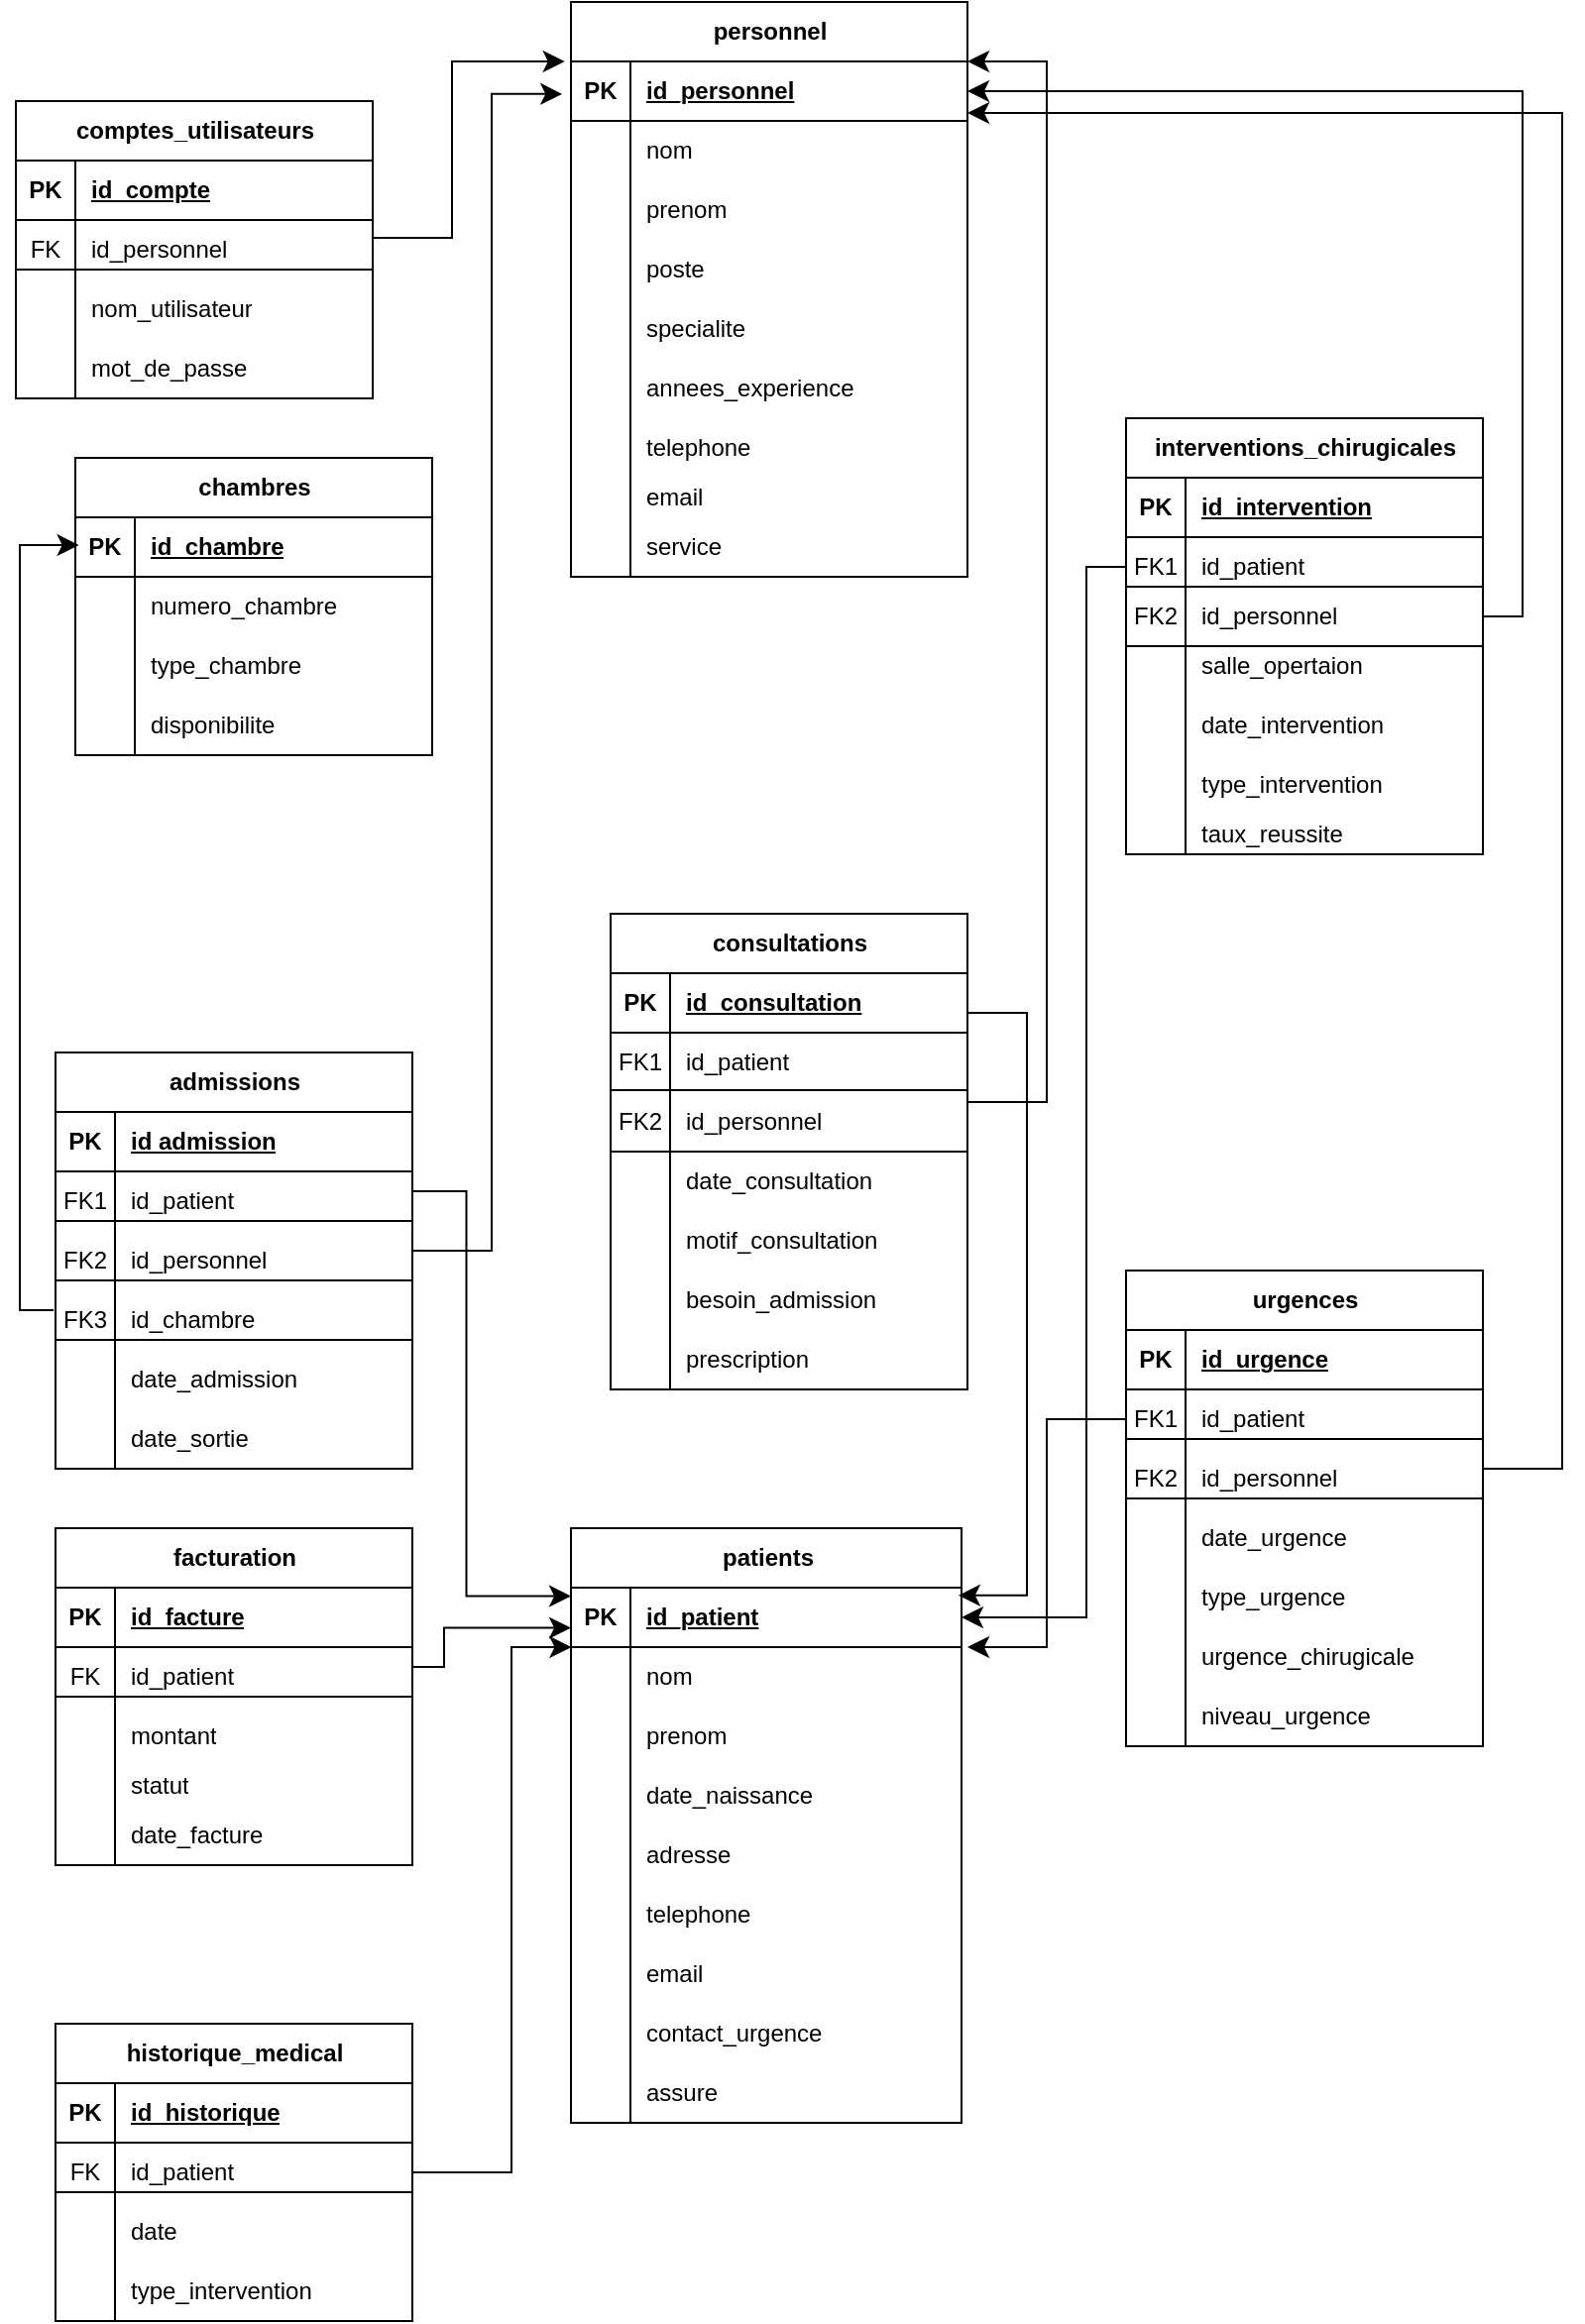 <mxfile version="24.8.9">
  <diagram name="Page-1" id="0DHmlvp5FchchrY2_fqM">
    <mxGraphModel dx="1780" dy="991" grid="1" gridSize="10" guides="1" tooltips="1" connect="1" arrows="1" fold="1" page="1" pageScale="1" pageWidth="827" pageHeight="1169" math="0" shadow="0">
      <root>
        <mxCell id="0" />
        <mxCell id="1" parent="0" />
        <mxCell id="LwndRmGZDodpqpPgWRaJ-41" value="patients" style="shape=table;startSize=30;container=1;collapsible=1;childLayout=tableLayout;fixedRows=1;rowLines=0;fontStyle=1;align=center;resizeLast=1;html=1;" vertex="1" parent="1">
          <mxGeometry x="320" y="800" width="197" height="300" as="geometry" />
        </mxCell>
        <mxCell id="LwndRmGZDodpqpPgWRaJ-42" value="" style="shape=tableRow;horizontal=0;startSize=0;swimlaneHead=0;swimlaneBody=0;fillColor=none;collapsible=0;dropTarget=0;points=[[0,0.5],[1,0.5]];portConstraint=eastwest;top=0;left=0;right=0;bottom=1;" vertex="1" parent="LwndRmGZDodpqpPgWRaJ-41">
          <mxGeometry y="30" width="197" height="30" as="geometry" />
        </mxCell>
        <mxCell id="LwndRmGZDodpqpPgWRaJ-43" value="PK" style="shape=partialRectangle;connectable=0;fillColor=none;top=0;left=0;bottom=0;right=0;fontStyle=1;overflow=hidden;whiteSpace=wrap;html=1;" vertex="1" parent="LwndRmGZDodpqpPgWRaJ-42">
          <mxGeometry width="30" height="30" as="geometry">
            <mxRectangle width="30" height="30" as="alternateBounds" />
          </mxGeometry>
        </mxCell>
        <mxCell id="LwndRmGZDodpqpPgWRaJ-44" value="id_patient" style="shape=partialRectangle;connectable=0;fillColor=none;top=0;left=0;bottom=0;right=0;align=left;spacingLeft=6;fontStyle=5;overflow=hidden;whiteSpace=wrap;html=1;" vertex="1" parent="LwndRmGZDodpqpPgWRaJ-42">
          <mxGeometry x="30" width="167" height="30" as="geometry">
            <mxRectangle width="167" height="30" as="alternateBounds" />
          </mxGeometry>
        </mxCell>
        <mxCell id="LwndRmGZDodpqpPgWRaJ-45" value="" style="shape=tableRow;horizontal=0;startSize=0;swimlaneHead=0;swimlaneBody=0;fillColor=none;collapsible=0;dropTarget=0;points=[[0,0.5],[1,0.5]];portConstraint=eastwest;top=0;left=0;right=0;bottom=0;" vertex="1" parent="LwndRmGZDodpqpPgWRaJ-41">
          <mxGeometry y="60" width="197" height="30" as="geometry" />
        </mxCell>
        <mxCell id="LwndRmGZDodpqpPgWRaJ-46" value="" style="shape=partialRectangle;connectable=0;fillColor=none;top=0;left=0;bottom=0;right=0;editable=1;overflow=hidden;whiteSpace=wrap;html=1;" vertex="1" parent="LwndRmGZDodpqpPgWRaJ-45">
          <mxGeometry width="30" height="30" as="geometry">
            <mxRectangle width="30" height="30" as="alternateBounds" />
          </mxGeometry>
        </mxCell>
        <mxCell id="LwndRmGZDodpqpPgWRaJ-47" value="nom" style="shape=partialRectangle;connectable=0;fillColor=none;top=0;left=0;bottom=0;right=0;align=left;spacingLeft=6;overflow=hidden;whiteSpace=wrap;html=1;" vertex="1" parent="LwndRmGZDodpqpPgWRaJ-45">
          <mxGeometry x="30" width="167" height="30" as="geometry">
            <mxRectangle width="167" height="30" as="alternateBounds" />
          </mxGeometry>
        </mxCell>
        <mxCell id="LwndRmGZDodpqpPgWRaJ-48" value="" style="shape=tableRow;horizontal=0;startSize=0;swimlaneHead=0;swimlaneBody=0;fillColor=none;collapsible=0;dropTarget=0;points=[[0,0.5],[1,0.5]];portConstraint=eastwest;top=0;left=0;right=0;bottom=0;" vertex="1" parent="LwndRmGZDodpqpPgWRaJ-41">
          <mxGeometry y="90" width="197" height="30" as="geometry" />
        </mxCell>
        <mxCell id="LwndRmGZDodpqpPgWRaJ-49" value="" style="shape=partialRectangle;connectable=0;fillColor=none;top=0;left=0;bottom=0;right=0;editable=1;overflow=hidden;whiteSpace=wrap;html=1;" vertex="1" parent="LwndRmGZDodpqpPgWRaJ-48">
          <mxGeometry width="30" height="30" as="geometry">
            <mxRectangle width="30" height="30" as="alternateBounds" />
          </mxGeometry>
        </mxCell>
        <mxCell id="LwndRmGZDodpqpPgWRaJ-50" value="prenom" style="shape=partialRectangle;connectable=0;fillColor=none;top=0;left=0;bottom=0;right=0;align=left;spacingLeft=6;overflow=hidden;whiteSpace=wrap;html=1;" vertex="1" parent="LwndRmGZDodpqpPgWRaJ-48">
          <mxGeometry x="30" width="167" height="30" as="geometry">
            <mxRectangle width="167" height="30" as="alternateBounds" />
          </mxGeometry>
        </mxCell>
        <mxCell id="LwndRmGZDodpqpPgWRaJ-51" value="" style="shape=tableRow;horizontal=0;startSize=0;swimlaneHead=0;swimlaneBody=0;fillColor=none;collapsible=0;dropTarget=0;points=[[0,0.5],[1,0.5]];portConstraint=eastwest;top=0;left=0;right=0;bottom=0;" vertex="1" parent="LwndRmGZDodpqpPgWRaJ-41">
          <mxGeometry y="120" width="197" height="30" as="geometry" />
        </mxCell>
        <mxCell id="LwndRmGZDodpqpPgWRaJ-52" value="" style="shape=partialRectangle;connectable=0;fillColor=none;top=0;left=0;bottom=0;right=0;editable=1;overflow=hidden;whiteSpace=wrap;html=1;" vertex="1" parent="LwndRmGZDodpqpPgWRaJ-51">
          <mxGeometry width="30" height="30" as="geometry">
            <mxRectangle width="30" height="30" as="alternateBounds" />
          </mxGeometry>
        </mxCell>
        <mxCell id="LwndRmGZDodpqpPgWRaJ-53" value="date_naissance" style="shape=partialRectangle;connectable=0;fillColor=none;top=0;left=0;bottom=0;right=0;align=left;spacingLeft=6;overflow=hidden;whiteSpace=wrap;html=1;" vertex="1" parent="LwndRmGZDodpqpPgWRaJ-51">
          <mxGeometry x="30" width="167" height="30" as="geometry">
            <mxRectangle width="167" height="30" as="alternateBounds" />
          </mxGeometry>
        </mxCell>
        <mxCell id="LwndRmGZDodpqpPgWRaJ-54" value="" style="shape=tableRow;horizontal=0;startSize=0;swimlaneHead=0;swimlaneBody=0;fillColor=none;collapsible=0;dropTarget=0;points=[[0,0.5],[1,0.5]];portConstraint=eastwest;top=0;left=0;right=0;bottom=0;" vertex="1" parent="LwndRmGZDodpqpPgWRaJ-41">
          <mxGeometry y="150" width="197" height="30" as="geometry" />
        </mxCell>
        <mxCell id="LwndRmGZDodpqpPgWRaJ-55" value="" style="shape=partialRectangle;connectable=0;fillColor=none;top=0;left=0;bottom=0;right=0;editable=1;overflow=hidden;whiteSpace=wrap;html=1;" vertex="1" parent="LwndRmGZDodpqpPgWRaJ-54">
          <mxGeometry width="30" height="30" as="geometry">
            <mxRectangle width="30" height="30" as="alternateBounds" />
          </mxGeometry>
        </mxCell>
        <mxCell id="LwndRmGZDodpqpPgWRaJ-56" value="adresse" style="shape=partialRectangle;connectable=0;fillColor=none;top=0;left=0;bottom=0;right=0;align=left;spacingLeft=6;overflow=hidden;whiteSpace=wrap;html=1;" vertex="1" parent="LwndRmGZDodpqpPgWRaJ-54">
          <mxGeometry x="30" width="167" height="30" as="geometry">
            <mxRectangle width="167" height="30" as="alternateBounds" />
          </mxGeometry>
        </mxCell>
        <mxCell id="LwndRmGZDodpqpPgWRaJ-57" value="" style="shape=tableRow;horizontal=0;startSize=0;swimlaneHead=0;swimlaneBody=0;fillColor=none;collapsible=0;dropTarget=0;points=[[0,0.5],[1,0.5]];portConstraint=eastwest;top=0;left=0;right=0;bottom=0;" vertex="1" parent="LwndRmGZDodpqpPgWRaJ-41">
          <mxGeometry y="180" width="197" height="30" as="geometry" />
        </mxCell>
        <mxCell id="LwndRmGZDodpqpPgWRaJ-58" value="" style="shape=partialRectangle;connectable=0;fillColor=none;top=0;left=0;bottom=0;right=0;editable=1;overflow=hidden;whiteSpace=wrap;html=1;" vertex="1" parent="LwndRmGZDodpqpPgWRaJ-57">
          <mxGeometry width="30" height="30" as="geometry">
            <mxRectangle width="30" height="30" as="alternateBounds" />
          </mxGeometry>
        </mxCell>
        <mxCell id="LwndRmGZDodpqpPgWRaJ-59" value="telephone" style="shape=partialRectangle;connectable=0;fillColor=none;top=0;left=0;bottom=0;right=0;align=left;spacingLeft=6;overflow=hidden;whiteSpace=wrap;html=1;" vertex="1" parent="LwndRmGZDodpqpPgWRaJ-57">
          <mxGeometry x="30" width="167" height="30" as="geometry">
            <mxRectangle width="167" height="30" as="alternateBounds" />
          </mxGeometry>
        </mxCell>
        <mxCell id="LwndRmGZDodpqpPgWRaJ-60" value="" style="shape=tableRow;horizontal=0;startSize=0;swimlaneHead=0;swimlaneBody=0;fillColor=none;collapsible=0;dropTarget=0;points=[[0,0.5],[1,0.5]];portConstraint=eastwest;top=0;left=0;right=0;bottom=0;" vertex="1" parent="LwndRmGZDodpqpPgWRaJ-41">
          <mxGeometry y="210" width="197" height="30" as="geometry" />
        </mxCell>
        <mxCell id="LwndRmGZDodpqpPgWRaJ-61" value="" style="shape=partialRectangle;connectable=0;fillColor=none;top=0;left=0;bottom=0;right=0;editable=1;overflow=hidden;whiteSpace=wrap;html=1;" vertex="1" parent="LwndRmGZDodpqpPgWRaJ-60">
          <mxGeometry width="30" height="30" as="geometry">
            <mxRectangle width="30" height="30" as="alternateBounds" />
          </mxGeometry>
        </mxCell>
        <mxCell id="LwndRmGZDodpqpPgWRaJ-62" value="email" style="shape=partialRectangle;connectable=0;fillColor=none;top=0;left=0;bottom=0;right=0;align=left;spacingLeft=6;overflow=hidden;whiteSpace=wrap;html=1;" vertex="1" parent="LwndRmGZDodpqpPgWRaJ-60">
          <mxGeometry x="30" width="167" height="30" as="geometry">
            <mxRectangle width="167" height="30" as="alternateBounds" />
          </mxGeometry>
        </mxCell>
        <mxCell id="LwndRmGZDodpqpPgWRaJ-63" value="" style="shape=tableRow;horizontal=0;startSize=0;swimlaneHead=0;swimlaneBody=0;fillColor=none;collapsible=0;dropTarget=0;points=[[0,0.5],[1,0.5]];portConstraint=eastwest;top=0;left=0;right=0;bottom=0;" vertex="1" parent="LwndRmGZDodpqpPgWRaJ-41">
          <mxGeometry y="240" width="197" height="30" as="geometry" />
        </mxCell>
        <mxCell id="LwndRmGZDodpqpPgWRaJ-64" value="" style="shape=partialRectangle;connectable=0;fillColor=none;top=0;left=0;bottom=0;right=0;editable=1;overflow=hidden;whiteSpace=wrap;html=1;" vertex="1" parent="LwndRmGZDodpqpPgWRaJ-63">
          <mxGeometry width="30" height="30" as="geometry">
            <mxRectangle width="30" height="30" as="alternateBounds" />
          </mxGeometry>
        </mxCell>
        <mxCell id="LwndRmGZDodpqpPgWRaJ-65" value="contact_urgence" style="shape=partialRectangle;connectable=0;fillColor=none;top=0;left=0;bottom=0;right=0;align=left;spacingLeft=6;overflow=hidden;whiteSpace=wrap;html=1;" vertex="1" parent="LwndRmGZDodpqpPgWRaJ-63">
          <mxGeometry x="30" width="167" height="30" as="geometry">
            <mxRectangle width="167" height="30" as="alternateBounds" />
          </mxGeometry>
        </mxCell>
        <mxCell id="LwndRmGZDodpqpPgWRaJ-66" value="" style="shape=tableRow;horizontal=0;startSize=0;swimlaneHead=0;swimlaneBody=0;fillColor=none;collapsible=0;dropTarget=0;points=[[0,0.5],[1,0.5]];portConstraint=eastwest;top=0;left=0;right=0;bottom=0;" vertex="1" parent="LwndRmGZDodpqpPgWRaJ-41">
          <mxGeometry y="270" width="197" height="30" as="geometry" />
        </mxCell>
        <mxCell id="LwndRmGZDodpqpPgWRaJ-67" value="" style="shape=partialRectangle;connectable=0;fillColor=none;top=0;left=0;bottom=0;right=0;editable=1;overflow=hidden;whiteSpace=wrap;html=1;" vertex="1" parent="LwndRmGZDodpqpPgWRaJ-66">
          <mxGeometry width="30" height="30" as="geometry">
            <mxRectangle width="30" height="30" as="alternateBounds" />
          </mxGeometry>
        </mxCell>
        <mxCell id="LwndRmGZDodpqpPgWRaJ-68" value="assure" style="shape=partialRectangle;connectable=0;fillColor=none;top=0;left=0;bottom=0;right=0;align=left;spacingLeft=6;overflow=hidden;whiteSpace=wrap;html=1;" vertex="1" parent="LwndRmGZDodpqpPgWRaJ-66">
          <mxGeometry x="30" width="167" height="30" as="geometry">
            <mxRectangle width="167" height="30" as="alternateBounds" />
          </mxGeometry>
        </mxCell>
        <mxCell id="LwndRmGZDodpqpPgWRaJ-69" value="personnel" style="shape=table;startSize=30;container=1;collapsible=1;childLayout=tableLayout;fixedRows=1;rowLines=0;fontStyle=1;align=center;resizeLast=1;html=1;" vertex="1" parent="1">
          <mxGeometry x="320" y="30" width="200" height="290" as="geometry" />
        </mxCell>
        <mxCell id="LwndRmGZDodpqpPgWRaJ-70" value="" style="shape=tableRow;horizontal=0;startSize=0;swimlaneHead=0;swimlaneBody=0;fillColor=none;collapsible=0;dropTarget=0;points=[[0,0.5],[1,0.5]];portConstraint=eastwest;top=0;left=0;right=0;bottom=1;" vertex="1" parent="LwndRmGZDodpqpPgWRaJ-69">
          <mxGeometry y="30" width="200" height="30" as="geometry" />
        </mxCell>
        <mxCell id="LwndRmGZDodpqpPgWRaJ-71" value="PK" style="shape=partialRectangle;connectable=0;fillColor=none;top=0;left=0;bottom=0;right=0;fontStyle=1;overflow=hidden;whiteSpace=wrap;html=1;" vertex="1" parent="LwndRmGZDodpqpPgWRaJ-70">
          <mxGeometry width="30" height="30" as="geometry">
            <mxRectangle width="30" height="30" as="alternateBounds" />
          </mxGeometry>
        </mxCell>
        <mxCell id="LwndRmGZDodpqpPgWRaJ-72" value="id_personnel" style="shape=partialRectangle;connectable=0;fillColor=none;top=0;left=0;bottom=0;right=0;align=left;spacingLeft=6;fontStyle=5;overflow=hidden;whiteSpace=wrap;html=1;" vertex="1" parent="LwndRmGZDodpqpPgWRaJ-70">
          <mxGeometry x="30" width="170" height="30" as="geometry">
            <mxRectangle width="170" height="30" as="alternateBounds" />
          </mxGeometry>
        </mxCell>
        <mxCell id="LwndRmGZDodpqpPgWRaJ-73" value="" style="shape=tableRow;horizontal=0;startSize=0;swimlaneHead=0;swimlaneBody=0;fillColor=none;collapsible=0;dropTarget=0;points=[[0,0.5],[1,0.5]];portConstraint=eastwest;top=0;left=0;right=0;bottom=0;" vertex="1" parent="LwndRmGZDodpqpPgWRaJ-69">
          <mxGeometry y="60" width="200" height="30" as="geometry" />
        </mxCell>
        <mxCell id="LwndRmGZDodpqpPgWRaJ-74" value="" style="shape=partialRectangle;connectable=0;fillColor=none;top=0;left=0;bottom=0;right=0;editable=1;overflow=hidden;whiteSpace=wrap;html=1;" vertex="1" parent="LwndRmGZDodpqpPgWRaJ-73">
          <mxGeometry width="30" height="30" as="geometry">
            <mxRectangle width="30" height="30" as="alternateBounds" />
          </mxGeometry>
        </mxCell>
        <mxCell id="LwndRmGZDodpqpPgWRaJ-75" value="nom" style="shape=partialRectangle;connectable=0;fillColor=none;top=0;left=0;bottom=0;right=0;align=left;spacingLeft=6;overflow=hidden;whiteSpace=wrap;html=1;" vertex="1" parent="LwndRmGZDodpqpPgWRaJ-73">
          <mxGeometry x="30" width="170" height="30" as="geometry">
            <mxRectangle width="170" height="30" as="alternateBounds" />
          </mxGeometry>
        </mxCell>
        <mxCell id="LwndRmGZDodpqpPgWRaJ-76" value="" style="shape=tableRow;horizontal=0;startSize=0;swimlaneHead=0;swimlaneBody=0;fillColor=none;collapsible=0;dropTarget=0;points=[[0,0.5],[1,0.5]];portConstraint=eastwest;top=0;left=0;right=0;bottom=0;" vertex="1" parent="LwndRmGZDodpqpPgWRaJ-69">
          <mxGeometry y="90" width="200" height="30" as="geometry" />
        </mxCell>
        <mxCell id="LwndRmGZDodpqpPgWRaJ-77" value="" style="shape=partialRectangle;connectable=0;fillColor=none;top=0;left=0;bottom=0;right=0;editable=1;overflow=hidden;whiteSpace=wrap;html=1;" vertex="1" parent="LwndRmGZDodpqpPgWRaJ-76">
          <mxGeometry width="30" height="30" as="geometry">
            <mxRectangle width="30" height="30" as="alternateBounds" />
          </mxGeometry>
        </mxCell>
        <mxCell id="LwndRmGZDodpqpPgWRaJ-78" value="prenom" style="shape=partialRectangle;connectable=0;fillColor=none;top=0;left=0;bottom=0;right=0;align=left;spacingLeft=6;overflow=hidden;whiteSpace=wrap;html=1;" vertex="1" parent="LwndRmGZDodpqpPgWRaJ-76">
          <mxGeometry x="30" width="170" height="30" as="geometry">
            <mxRectangle width="170" height="30" as="alternateBounds" />
          </mxGeometry>
        </mxCell>
        <mxCell id="LwndRmGZDodpqpPgWRaJ-79" value="" style="shape=tableRow;horizontal=0;startSize=0;swimlaneHead=0;swimlaneBody=0;fillColor=none;collapsible=0;dropTarget=0;points=[[0,0.5],[1,0.5]];portConstraint=eastwest;top=0;left=0;right=0;bottom=0;" vertex="1" parent="LwndRmGZDodpqpPgWRaJ-69">
          <mxGeometry y="120" width="200" height="30" as="geometry" />
        </mxCell>
        <mxCell id="LwndRmGZDodpqpPgWRaJ-80" value="" style="shape=partialRectangle;connectable=0;fillColor=none;top=0;left=0;bottom=0;right=0;editable=1;overflow=hidden;whiteSpace=wrap;html=1;" vertex="1" parent="LwndRmGZDodpqpPgWRaJ-79">
          <mxGeometry width="30" height="30" as="geometry">
            <mxRectangle width="30" height="30" as="alternateBounds" />
          </mxGeometry>
        </mxCell>
        <mxCell id="LwndRmGZDodpqpPgWRaJ-81" value="poste" style="shape=partialRectangle;connectable=0;fillColor=none;top=0;left=0;bottom=0;right=0;align=left;spacingLeft=6;overflow=hidden;whiteSpace=wrap;html=1;" vertex="1" parent="LwndRmGZDodpqpPgWRaJ-79">
          <mxGeometry x="30" width="170" height="30" as="geometry">
            <mxRectangle width="170" height="30" as="alternateBounds" />
          </mxGeometry>
        </mxCell>
        <mxCell id="LwndRmGZDodpqpPgWRaJ-82" value="" style="shape=tableRow;horizontal=0;startSize=0;swimlaneHead=0;swimlaneBody=0;fillColor=none;collapsible=0;dropTarget=0;points=[[0,0.5],[1,0.5]];portConstraint=eastwest;top=0;left=0;right=0;bottom=0;" vertex="1" parent="LwndRmGZDodpqpPgWRaJ-69">
          <mxGeometry y="150" width="200" height="30" as="geometry" />
        </mxCell>
        <mxCell id="LwndRmGZDodpqpPgWRaJ-83" value="" style="shape=partialRectangle;connectable=0;fillColor=none;top=0;left=0;bottom=0;right=0;editable=1;overflow=hidden;whiteSpace=wrap;html=1;" vertex="1" parent="LwndRmGZDodpqpPgWRaJ-82">
          <mxGeometry width="30" height="30" as="geometry">
            <mxRectangle width="30" height="30" as="alternateBounds" />
          </mxGeometry>
        </mxCell>
        <mxCell id="LwndRmGZDodpqpPgWRaJ-84" value="specialite" style="shape=partialRectangle;connectable=0;fillColor=none;top=0;left=0;bottom=0;right=0;align=left;spacingLeft=6;overflow=hidden;whiteSpace=wrap;html=1;" vertex="1" parent="LwndRmGZDodpqpPgWRaJ-82">
          <mxGeometry x="30" width="170" height="30" as="geometry">
            <mxRectangle width="170" height="30" as="alternateBounds" />
          </mxGeometry>
        </mxCell>
        <mxCell id="LwndRmGZDodpqpPgWRaJ-85" value="" style="shape=tableRow;horizontal=0;startSize=0;swimlaneHead=0;swimlaneBody=0;fillColor=none;collapsible=0;dropTarget=0;points=[[0,0.5],[1,0.5]];portConstraint=eastwest;top=0;left=0;right=0;bottom=0;" vertex="1" parent="LwndRmGZDodpqpPgWRaJ-69">
          <mxGeometry y="180" width="200" height="30" as="geometry" />
        </mxCell>
        <mxCell id="LwndRmGZDodpqpPgWRaJ-86" value="" style="shape=partialRectangle;connectable=0;fillColor=none;top=0;left=0;bottom=0;right=0;editable=1;overflow=hidden;whiteSpace=wrap;html=1;" vertex="1" parent="LwndRmGZDodpqpPgWRaJ-85">
          <mxGeometry width="30" height="30" as="geometry">
            <mxRectangle width="30" height="30" as="alternateBounds" />
          </mxGeometry>
        </mxCell>
        <mxCell id="LwndRmGZDodpqpPgWRaJ-87" value="annees_experience" style="shape=partialRectangle;connectable=0;fillColor=none;top=0;left=0;bottom=0;right=0;align=left;spacingLeft=6;overflow=hidden;whiteSpace=wrap;html=1;" vertex="1" parent="LwndRmGZDodpqpPgWRaJ-85">
          <mxGeometry x="30" width="170" height="30" as="geometry">
            <mxRectangle width="170" height="30" as="alternateBounds" />
          </mxGeometry>
        </mxCell>
        <mxCell id="LwndRmGZDodpqpPgWRaJ-88" value="" style="shape=tableRow;horizontal=0;startSize=0;swimlaneHead=0;swimlaneBody=0;fillColor=none;collapsible=0;dropTarget=0;points=[[0,0.5],[1,0.5]];portConstraint=eastwest;top=0;left=0;right=0;bottom=0;" vertex="1" parent="LwndRmGZDodpqpPgWRaJ-69">
          <mxGeometry y="210" width="200" height="30" as="geometry" />
        </mxCell>
        <mxCell id="LwndRmGZDodpqpPgWRaJ-89" value="" style="shape=partialRectangle;connectable=0;fillColor=none;top=0;left=0;bottom=0;right=0;editable=1;overflow=hidden;whiteSpace=wrap;html=1;" vertex="1" parent="LwndRmGZDodpqpPgWRaJ-88">
          <mxGeometry width="30" height="30" as="geometry">
            <mxRectangle width="30" height="30" as="alternateBounds" />
          </mxGeometry>
        </mxCell>
        <mxCell id="LwndRmGZDodpqpPgWRaJ-90" value="telephone" style="shape=partialRectangle;connectable=0;fillColor=none;top=0;left=0;bottom=0;right=0;align=left;spacingLeft=6;overflow=hidden;whiteSpace=wrap;html=1;" vertex="1" parent="LwndRmGZDodpqpPgWRaJ-88">
          <mxGeometry x="30" width="170" height="30" as="geometry">
            <mxRectangle width="170" height="30" as="alternateBounds" />
          </mxGeometry>
        </mxCell>
        <mxCell id="LwndRmGZDodpqpPgWRaJ-91" value="" style="shape=tableRow;horizontal=0;startSize=0;swimlaneHead=0;swimlaneBody=0;fillColor=none;collapsible=0;dropTarget=0;points=[[0,0.5],[1,0.5]];portConstraint=eastwest;top=0;left=0;right=0;bottom=0;" vertex="1" parent="LwndRmGZDodpqpPgWRaJ-69">
          <mxGeometry y="240" width="200" height="20" as="geometry" />
        </mxCell>
        <mxCell id="LwndRmGZDodpqpPgWRaJ-92" value="" style="shape=partialRectangle;connectable=0;fillColor=none;top=0;left=0;bottom=0;right=0;editable=1;overflow=hidden;whiteSpace=wrap;html=1;" vertex="1" parent="LwndRmGZDodpqpPgWRaJ-91">
          <mxGeometry width="30" height="20" as="geometry">
            <mxRectangle width="30" height="20" as="alternateBounds" />
          </mxGeometry>
        </mxCell>
        <mxCell id="LwndRmGZDodpqpPgWRaJ-93" value="email" style="shape=partialRectangle;connectable=0;fillColor=none;top=0;left=0;bottom=0;right=0;align=left;spacingLeft=6;overflow=hidden;whiteSpace=wrap;html=1;" vertex="1" parent="LwndRmGZDodpqpPgWRaJ-91">
          <mxGeometry x="30" width="170" height="20" as="geometry">
            <mxRectangle width="170" height="20" as="alternateBounds" />
          </mxGeometry>
        </mxCell>
        <mxCell id="LwndRmGZDodpqpPgWRaJ-94" value="" style="shape=tableRow;horizontal=0;startSize=0;swimlaneHead=0;swimlaneBody=0;fillColor=none;collapsible=0;dropTarget=0;points=[[0,0.5],[1,0.5]];portConstraint=eastwest;top=0;left=0;right=0;bottom=0;" vertex="1" parent="LwndRmGZDodpqpPgWRaJ-69">
          <mxGeometry y="260" width="200" height="30" as="geometry" />
        </mxCell>
        <mxCell id="LwndRmGZDodpqpPgWRaJ-95" value="" style="shape=partialRectangle;connectable=0;fillColor=none;top=0;left=0;bottom=0;right=0;editable=1;overflow=hidden;whiteSpace=wrap;html=1;" vertex="1" parent="LwndRmGZDodpqpPgWRaJ-94">
          <mxGeometry width="30" height="30" as="geometry">
            <mxRectangle width="30" height="30" as="alternateBounds" />
          </mxGeometry>
        </mxCell>
        <mxCell id="LwndRmGZDodpqpPgWRaJ-96" value="service" style="shape=partialRectangle;connectable=0;fillColor=none;top=0;left=0;bottom=0;right=0;align=left;spacingLeft=6;overflow=hidden;whiteSpace=wrap;html=1;" vertex="1" parent="LwndRmGZDodpqpPgWRaJ-94">
          <mxGeometry x="30" width="170" height="30" as="geometry">
            <mxRectangle width="170" height="30" as="alternateBounds" />
          </mxGeometry>
        </mxCell>
        <mxCell id="LwndRmGZDodpqpPgWRaJ-124" value="comptes_utilisateurs" style="shape=table;startSize=30;container=1;collapsible=1;childLayout=tableLayout;fixedRows=1;rowLines=0;fontStyle=1;align=center;resizeLast=1;html=1;" vertex="1" parent="1">
          <mxGeometry x="40" y="80" width="180" height="150" as="geometry" />
        </mxCell>
        <mxCell id="LwndRmGZDodpqpPgWRaJ-125" value="" style="shape=tableRow;horizontal=0;startSize=0;swimlaneHead=0;swimlaneBody=0;fillColor=none;collapsible=0;dropTarget=0;points=[[0,0.5],[1,0.5]];portConstraint=eastwest;top=0;left=0;right=0;bottom=1;" vertex="1" parent="LwndRmGZDodpqpPgWRaJ-124">
          <mxGeometry y="30" width="180" height="30" as="geometry" />
        </mxCell>
        <mxCell id="LwndRmGZDodpqpPgWRaJ-126" value="PK" style="shape=partialRectangle;connectable=0;fillColor=none;top=0;left=0;bottom=0;right=0;fontStyle=1;overflow=hidden;whiteSpace=wrap;html=1;" vertex="1" parent="LwndRmGZDodpqpPgWRaJ-125">
          <mxGeometry width="30" height="30" as="geometry">
            <mxRectangle width="30" height="30" as="alternateBounds" />
          </mxGeometry>
        </mxCell>
        <mxCell id="LwndRmGZDodpqpPgWRaJ-127" value="id_compte" style="shape=partialRectangle;connectable=0;fillColor=none;top=0;left=0;bottom=0;right=0;align=left;spacingLeft=6;fontStyle=5;overflow=hidden;whiteSpace=wrap;html=1;" vertex="1" parent="LwndRmGZDodpqpPgWRaJ-125">
          <mxGeometry x="30" width="150" height="30" as="geometry">
            <mxRectangle width="150" height="30" as="alternateBounds" />
          </mxGeometry>
        </mxCell>
        <mxCell id="LwndRmGZDodpqpPgWRaJ-138" value="" style="shape=tableRow;horizontal=0;startSize=0;swimlaneHead=0;swimlaneBody=0;fillColor=none;collapsible=0;dropTarget=0;points=[[0,0.5],[1,0.5]];portConstraint=eastwest;top=0;left=0;right=0;bottom=0;" vertex="1" parent="LwndRmGZDodpqpPgWRaJ-124">
          <mxGeometry y="60" width="180" height="30" as="geometry" />
        </mxCell>
        <mxCell id="LwndRmGZDodpqpPgWRaJ-139" value="FK" style="shape=partialRectangle;connectable=0;fillColor=none;top=0;left=0;bottom=0;right=0;fontStyle=0;overflow=hidden;whiteSpace=wrap;html=1;" vertex="1" parent="LwndRmGZDodpqpPgWRaJ-138">
          <mxGeometry width="30" height="30" as="geometry">
            <mxRectangle width="30" height="30" as="alternateBounds" />
          </mxGeometry>
        </mxCell>
        <mxCell id="LwndRmGZDodpqpPgWRaJ-140" value="id_personnel" style="shape=partialRectangle;connectable=0;fillColor=none;top=0;left=0;bottom=0;right=0;align=left;spacingLeft=6;fontStyle=0;overflow=hidden;whiteSpace=wrap;html=1;" vertex="1" parent="LwndRmGZDodpqpPgWRaJ-138">
          <mxGeometry x="30" width="150" height="30" as="geometry">
            <mxRectangle width="150" height="30" as="alternateBounds" />
          </mxGeometry>
        </mxCell>
        <mxCell id="LwndRmGZDodpqpPgWRaJ-128" value="" style="shape=tableRow;horizontal=0;startSize=0;swimlaneHead=0;swimlaneBody=0;fillColor=none;collapsible=0;dropTarget=0;points=[[0,0.5],[1,0.5]];portConstraint=eastwest;top=0;left=0;right=0;bottom=0;" vertex="1" parent="LwndRmGZDodpqpPgWRaJ-124">
          <mxGeometry y="90" width="180" height="30" as="geometry" />
        </mxCell>
        <mxCell id="LwndRmGZDodpqpPgWRaJ-129" value="" style="shape=partialRectangle;connectable=0;fillColor=none;top=0;left=0;bottom=0;right=0;editable=1;overflow=hidden;whiteSpace=wrap;html=1;" vertex="1" parent="LwndRmGZDodpqpPgWRaJ-128">
          <mxGeometry width="30" height="30" as="geometry">
            <mxRectangle width="30" height="30" as="alternateBounds" />
          </mxGeometry>
        </mxCell>
        <mxCell id="LwndRmGZDodpqpPgWRaJ-130" value="nom_utilisateur" style="shape=partialRectangle;connectable=0;fillColor=none;top=0;left=0;bottom=0;right=0;align=left;spacingLeft=6;overflow=hidden;whiteSpace=wrap;html=1;" vertex="1" parent="LwndRmGZDodpqpPgWRaJ-128">
          <mxGeometry x="30" width="150" height="30" as="geometry">
            <mxRectangle width="150" height="30" as="alternateBounds" />
          </mxGeometry>
        </mxCell>
        <mxCell id="LwndRmGZDodpqpPgWRaJ-131" value="" style="shape=tableRow;horizontal=0;startSize=0;swimlaneHead=0;swimlaneBody=0;fillColor=none;collapsible=0;dropTarget=0;points=[[0,0.5],[1,0.5]];portConstraint=eastwest;top=0;left=0;right=0;bottom=0;" vertex="1" parent="LwndRmGZDodpqpPgWRaJ-124">
          <mxGeometry y="120" width="180" height="30" as="geometry" />
        </mxCell>
        <mxCell id="LwndRmGZDodpqpPgWRaJ-132" value="" style="shape=partialRectangle;connectable=0;fillColor=none;top=0;left=0;bottom=0;right=0;editable=1;overflow=hidden;whiteSpace=wrap;html=1;" vertex="1" parent="LwndRmGZDodpqpPgWRaJ-131">
          <mxGeometry width="30" height="30" as="geometry">
            <mxRectangle width="30" height="30" as="alternateBounds" />
          </mxGeometry>
        </mxCell>
        <mxCell id="LwndRmGZDodpqpPgWRaJ-133" value="mot_de_passe" style="shape=partialRectangle;connectable=0;fillColor=none;top=0;left=0;bottom=0;right=0;align=left;spacingLeft=6;overflow=hidden;whiteSpace=wrap;html=1;" vertex="1" parent="LwndRmGZDodpqpPgWRaJ-131">
          <mxGeometry x="30" width="150" height="30" as="geometry">
            <mxRectangle width="150" height="30" as="alternateBounds" />
          </mxGeometry>
        </mxCell>
        <mxCell id="LwndRmGZDodpqpPgWRaJ-141" value="" style="line;strokeWidth=1;rotatable=0;dashed=0;labelPosition=right;align=left;verticalAlign=middle;spacingTop=0;spacingLeft=6;points=[];portConstraint=eastwest;" vertex="1" parent="1">
          <mxGeometry x="40" y="160" width="180" height="10" as="geometry" />
        </mxCell>
        <mxCell id="LwndRmGZDodpqpPgWRaJ-161" value="chambres" style="shape=table;startSize=30;container=1;collapsible=1;childLayout=tableLayout;fixedRows=1;rowLines=0;fontStyle=1;align=center;resizeLast=1;html=1;" vertex="1" parent="1">
          <mxGeometry x="70" y="260" width="180" height="150" as="geometry" />
        </mxCell>
        <mxCell id="LwndRmGZDodpqpPgWRaJ-162" value="" style="shape=tableRow;horizontal=0;startSize=0;swimlaneHead=0;swimlaneBody=0;fillColor=none;collapsible=0;dropTarget=0;points=[[0,0.5],[1,0.5]];portConstraint=eastwest;top=0;left=0;right=0;bottom=1;" vertex="1" parent="LwndRmGZDodpqpPgWRaJ-161">
          <mxGeometry y="30" width="180" height="30" as="geometry" />
        </mxCell>
        <mxCell id="LwndRmGZDodpqpPgWRaJ-163" value="PK" style="shape=partialRectangle;connectable=0;fillColor=none;top=0;left=0;bottom=0;right=0;fontStyle=1;overflow=hidden;whiteSpace=wrap;html=1;" vertex="1" parent="LwndRmGZDodpqpPgWRaJ-162">
          <mxGeometry width="30" height="30" as="geometry">
            <mxRectangle width="30" height="30" as="alternateBounds" />
          </mxGeometry>
        </mxCell>
        <mxCell id="LwndRmGZDodpqpPgWRaJ-164" value="id_chambre" style="shape=partialRectangle;connectable=0;fillColor=none;top=0;left=0;bottom=0;right=0;align=left;spacingLeft=6;fontStyle=5;overflow=hidden;whiteSpace=wrap;html=1;" vertex="1" parent="LwndRmGZDodpqpPgWRaJ-162">
          <mxGeometry x="30" width="150" height="30" as="geometry">
            <mxRectangle width="150" height="30" as="alternateBounds" />
          </mxGeometry>
        </mxCell>
        <mxCell id="LwndRmGZDodpqpPgWRaJ-165" value="" style="shape=tableRow;horizontal=0;startSize=0;swimlaneHead=0;swimlaneBody=0;fillColor=none;collapsible=0;dropTarget=0;points=[[0,0.5],[1,0.5]];portConstraint=eastwest;top=0;left=0;right=0;bottom=0;" vertex="1" parent="LwndRmGZDodpqpPgWRaJ-161">
          <mxGeometry y="60" width="180" height="30" as="geometry" />
        </mxCell>
        <mxCell id="LwndRmGZDodpqpPgWRaJ-166" value="" style="shape=partialRectangle;connectable=0;fillColor=none;top=0;left=0;bottom=0;right=0;editable=1;overflow=hidden;whiteSpace=wrap;html=1;" vertex="1" parent="LwndRmGZDodpqpPgWRaJ-165">
          <mxGeometry width="30" height="30" as="geometry">
            <mxRectangle width="30" height="30" as="alternateBounds" />
          </mxGeometry>
        </mxCell>
        <mxCell id="LwndRmGZDodpqpPgWRaJ-167" value="numero_chambre" style="shape=partialRectangle;connectable=0;fillColor=none;top=0;left=0;bottom=0;right=0;align=left;spacingLeft=6;overflow=hidden;whiteSpace=wrap;html=1;" vertex="1" parent="LwndRmGZDodpqpPgWRaJ-165">
          <mxGeometry x="30" width="150" height="30" as="geometry">
            <mxRectangle width="150" height="30" as="alternateBounds" />
          </mxGeometry>
        </mxCell>
        <mxCell id="LwndRmGZDodpqpPgWRaJ-168" value="" style="shape=tableRow;horizontal=0;startSize=0;swimlaneHead=0;swimlaneBody=0;fillColor=none;collapsible=0;dropTarget=0;points=[[0,0.5],[1,0.5]];portConstraint=eastwest;top=0;left=0;right=0;bottom=0;" vertex="1" parent="LwndRmGZDodpqpPgWRaJ-161">
          <mxGeometry y="90" width="180" height="30" as="geometry" />
        </mxCell>
        <mxCell id="LwndRmGZDodpqpPgWRaJ-169" value="" style="shape=partialRectangle;connectable=0;fillColor=none;top=0;left=0;bottom=0;right=0;editable=1;overflow=hidden;whiteSpace=wrap;html=1;" vertex="1" parent="LwndRmGZDodpqpPgWRaJ-168">
          <mxGeometry width="30" height="30" as="geometry">
            <mxRectangle width="30" height="30" as="alternateBounds" />
          </mxGeometry>
        </mxCell>
        <mxCell id="LwndRmGZDodpqpPgWRaJ-170" value="type_chambre" style="shape=partialRectangle;connectable=0;fillColor=none;top=0;left=0;bottom=0;right=0;align=left;spacingLeft=6;overflow=hidden;whiteSpace=wrap;html=1;" vertex="1" parent="LwndRmGZDodpqpPgWRaJ-168">
          <mxGeometry x="30" width="150" height="30" as="geometry">
            <mxRectangle width="150" height="30" as="alternateBounds" />
          </mxGeometry>
        </mxCell>
        <mxCell id="LwndRmGZDodpqpPgWRaJ-171" value="" style="shape=tableRow;horizontal=0;startSize=0;swimlaneHead=0;swimlaneBody=0;fillColor=none;collapsible=0;dropTarget=0;points=[[0,0.5],[1,0.5]];portConstraint=eastwest;top=0;left=0;right=0;bottom=0;" vertex="1" parent="LwndRmGZDodpqpPgWRaJ-161">
          <mxGeometry y="120" width="180" height="30" as="geometry" />
        </mxCell>
        <mxCell id="LwndRmGZDodpqpPgWRaJ-172" value="" style="shape=partialRectangle;connectable=0;fillColor=none;top=0;left=0;bottom=0;right=0;editable=1;overflow=hidden;whiteSpace=wrap;html=1;" vertex="1" parent="LwndRmGZDodpqpPgWRaJ-171">
          <mxGeometry width="30" height="30" as="geometry">
            <mxRectangle width="30" height="30" as="alternateBounds" />
          </mxGeometry>
        </mxCell>
        <mxCell id="LwndRmGZDodpqpPgWRaJ-173" value="disponibilite" style="shape=partialRectangle;connectable=0;fillColor=none;top=0;left=0;bottom=0;right=0;align=left;spacingLeft=6;overflow=hidden;whiteSpace=wrap;html=1;" vertex="1" parent="LwndRmGZDodpqpPgWRaJ-171">
          <mxGeometry x="30" width="150" height="30" as="geometry">
            <mxRectangle width="150" height="30" as="alternateBounds" />
          </mxGeometry>
        </mxCell>
        <mxCell id="LwndRmGZDodpqpPgWRaJ-174" value="admissions" style="shape=table;startSize=30;container=1;collapsible=1;childLayout=tableLayout;fixedRows=1;rowLines=0;fontStyle=1;align=center;resizeLast=1;html=1;" vertex="1" parent="1">
          <mxGeometry x="60" y="560" width="180" height="210" as="geometry" />
        </mxCell>
        <mxCell id="LwndRmGZDodpqpPgWRaJ-175" value="" style="shape=tableRow;horizontal=0;startSize=0;swimlaneHead=0;swimlaneBody=0;fillColor=none;collapsible=0;dropTarget=0;points=[[0,0.5],[1,0.5]];portConstraint=eastwest;top=0;left=0;right=0;bottom=1;" vertex="1" parent="LwndRmGZDodpqpPgWRaJ-174">
          <mxGeometry y="30" width="180" height="30" as="geometry" />
        </mxCell>
        <mxCell id="LwndRmGZDodpqpPgWRaJ-176" value="PK" style="shape=partialRectangle;connectable=0;fillColor=none;top=0;left=0;bottom=0;right=0;fontStyle=1;overflow=hidden;whiteSpace=wrap;html=1;" vertex="1" parent="LwndRmGZDodpqpPgWRaJ-175">
          <mxGeometry width="30" height="30" as="geometry">
            <mxRectangle width="30" height="30" as="alternateBounds" />
          </mxGeometry>
        </mxCell>
        <mxCell id="LwndRmGZDodpqpPgWRaJ-177" value="id admission" style="shape=partialRectangle;connectable=0;fillColor=none;top=0;left=0;bottom=0;right=0;align=left;spacingLeft=6;fontStyle=5;overflow=hidden;whiteSpace=wrap;html=1;" vertex="1" parent="LwndRmGZDodpqpPgWRaJ-175">
          <mxGeometry x="30" width="150" height="30" as="geometry">
            <mxRectangle width="150" height="30" as="alternateBounds" />
          </mxGeometry>
        </mxCell>
        <mxCell id="LwndRmGZDodpqpPgWRaJ-188" value="" style="shape=tableRow;horizontal=0;startSize=0;swimlaneHead=0;swimlaneBody=0;fillColor=none;collapsible=0;dropTarget=0;points=[[0,0.5],[1,0.5]];portConstraint=eastwest;top=0;left=0;right=0;bottom=0;" vertex="1" parent="LwndRmGZDodpqpPgWRaJ-174">
          <mxGeometry y="60" width="180" height="30" as="geometry" />
        </mxCell>
        <mxCell id="LwndRmGZDodpqpPgWRaJ-189" value="FK1" style="shape=partialRectangle;connectable=0;fillColor=none;top=0;left=0;bottom=0;right=0;fontStyle=0;overflow=hidden;whiteSpace=wrap;html=1;" vertex="1" parent="LwndRmGZDodpqpPgWRaJ-188">
          <mxGeometry width="30" height="30" as="geometry">
            <mxRectangle width="30" height="30" as="alternateBounds" />
          </mxGeometry>
        </mxCell>
        <mxCell id="LwndRmGZDodpqpPgWRaJ-190" value="id_patient" style="shape=partialRectangle;connectable=0;fillColor=none;top=0;left=0;bottom=0;right=0;align=left;spacingLeft=6;fontStyle=0;overflow=hidden;whiteSpace=wrap;html=1;" vertex="1" parent="LwndRmGZDodpqpPgWRaJ-188">
          <mxGeometry x="30" width="150" height="30" as="geometry">
            <mxRectangle width="150" height="30" as="alternateBounds" />
          </mxGeometry>
        </mxCell>
        <mxCell id="LwndRmGZDodpqpPgWRaJ-192" value="" style="shape=tableRow;horizontal=0;startSize=0;swimlaneHead=0;swimlaneBody=0;fillColor=none;collapsible=0;dropTarget=0;points=[[0,0.5],[1,0.5]];portConstraint=eastwest;top=0;left=0;right=0;bottom=0;" vertex="1" parent="LwndRmGZDodpqpPgWRaJ-174">
          <mxGeometry y="90" width="180" height="30" as="geometry" />
        </mxCell>
        <mxCell id="LwndRmGZDodpqpPgWRaJ-193" value="FK2" style="shape=partialRectangle;connectable=0;fillColor=none;top=0;left=0;bottom=0;right=0;fontStyle=0;overflow=hidden;whiteSpace=wrap;html=1;" vertex="1" parent="LwndRmGZDodpqpPgWRaJ-192">
          <mxGeometry width="30" height="30" as="geometry">
            <mxRectangle width="30" height="30" as="alternateBounds" />
          </mxGeometry>
        </mxCell>
        <mxCell id="LwndRmGZDodpqpPgWRaJ-194" value="id_personnel" style="shape=partialRectangle;connectable=0;fillColor=none;top=0;left=0;bottom=0;right=0;align=left;spacingLeft=6;fontStyle=0;overflow=hidden;whiteSpace=wrap;html=1;" vertex="1" parent="LwndRmGZDodpqpPgWRaJ-192">
          <mxGeometry x="30" width="150" height="30" as="geometry">
            <mxRectangle width="150" height="30" as="alternateBounds" />
          </mxGeometry>
        </mxCell>
        <mxCell id="LwndRmGZDodpqpPgWRaJ-196" value="" style="shape=tableRow;horizontal=0;startSize=0;swimlaneHead=0;swimlaneBody=0;fillColor=none;collapsible=0;dropTarget=0;points=[[0,0.5],[1,0.5]];portConstraint=eastwest;top=0;left=0;right=0;bottom=0;" vertex="1" parent="LwndRmGZDodpqpPgWRaJ-174">
          <mxGeometry y="120" width="180" height="30" as="geometry" />
        </mxCell>
        <mxCell id="LwndRmGZDodpqpPgWRaJ-197" value="FK3" style="shape=partialRectangle;connectable=0;fillColor=none;top=0;left=0;bottom=0;right=0;fontStyle=0;overflow=hidden;whiteSpace=wrap;html=1;" vertex="1" parent="LwndRmGZDodpqpPgWRaJ-196">
          <mxGeometry width="30" height="30" as="geometry">
            <mxRectangle width="30" height="30" as="alternateBounds" />
          </mxGeometry>
        </mxCell>
        <mxCell id="LwndRmGZDodpqpPgWRaJ-198" value="id_chambre" style="shape=partialRectangle;connectable=0;fillColor=none;top=0;left=0;bottom=0;right=0;align=left;spacingLeft=6;fontStyle=0;overflow=hidden;whiteSpace=wrap;html=1;" vertex="1" parent="LwndRmGZDodpqpPgWRaJ-196">
          <mxGeometry x="30" width="150" height="30" as="geometry">
            <mxRectangle width="150" height="30" as="alternateBounds" />
          </mxGeometry>
        </mxCell>
        <mxCell id="LwndRmGZDodpqpPgWRaJ-178" value="" style="shape=tableRow;horizontal=0;startSize=0;swimlaneHead=0;swimlaneBody=0;fillColor=none;collapsible=0;dropTarget=0;points=[[0,0.5],[1,0.5]];portConstraint=eastwest;top=0;left=0;right=0;bottom=0;" vertex="1" parent="LwndRmGZDodpqpPgWRaJ-174">
          <mxGeometry y="150" width="180" height="30" as="geometry" />
        </mxCell>
        <mxCell id="LwndRmGZDodpqpPgWRaJ-179" value="" style="shape=partialRectangle;connectable=0;fillColor=none;top=0;left=0;bottom=0;right=0;editable=1;overflow=hidden;whiteSpace=wrap;html=1;" vertex="1" parent="LwndRmGZDodpqpPgWRaJ-178">
          <mxGeometry width="30" height="30" as="geometry">
            <mxRectangle width="30" height="30" as="alternateBounds" />
          </mxGeometry>
        </mxCell>
        <mxCell id="LwndRmGZDodpqpPgWRaJ-180" value="date_admission" style="shape=partialRectangle;connectable=0;fillColor=none;top=0;left=0;bottom=0;right=0;align=left;spacingLeft=6;overflow=hidden;whiteSpace=wrap;html=1;" vertex="1" parent="LwndRmGZDodpqpPgWRaJ-178">
          <mxGeometry x="30" width="150" height="30" as="geometry">
            <mxRectangle width="150" height="30" as="alternateBounds" />
          </mxGeometry>
        </mxCell>
        <mxCell id="LwndRmGZDodpqpPgWRaJ-181" value="" style="shape=tableRow;horizontal=0;startSize=0;swimlaneHead=0;swimlaneBody=0;fillColor=none;collapsible=0;dropTarget=0;points=[[0,0.5],[1,0.5]];portConstraint=eastwest;top=0;left=0;right=0;bottom=0;" vertex="1" parent="LwndRmGZDodpqpPgWRaJ-174">
          <mxGeometry y="180" width="180" height="30" as="geometry" />
        </mxCell>
        <mxCell id="LwndRmGZDodpqpPgWRaJ-182" value="" style="shape=partialRectangle;connectable=0;fillColor=none;top=0;left=0;bottom=0;right=0;editable=1;overflow=hidden;whiteSpace=wrap;html=1;" vertex="1" parent="LwndRmGZDodpqpPgWRaJ-181">
          <mxGeometry width="30" height="30" as="geometry">
            <mxRectangle width="30" height="30" as="alternateBounds" />
          </mxGeometry>
        </mxCell>
        <mxCell id="LwndRmGZDodpqpPgWRaJ-183" value="date_sortie" style="shape=partialRectangle;connectable=0;fillColor=none;top=0;left=0;bottom=0;right=0;align=left;spacingLeft=6;overflow=hidden;whiteSpace=wrap;html=1;" vertex="1" parent="LwndRmGZDodpqpPgWRaJ-181">
          <mxGeometry x="30" width="150" height="30" as="geometry">
            <mxRectangle width="150" height="30" as="alternateBounds" />
          </mxGeometry>
        </mxCell>
        <mxCell id="LwndRmGZDodpqpPgWRaJ-199" value="" style="line;strokeWidth=1;rotatable=0;dashed=0;labelPosition=right;align=left;verticalAlign=middle;spacingTop=0;spacingLeft=6;points=[];portConstraint=eastwest;" vertex="1" parent="1">
          <mxGeometry x="60" y="640" width="180" height="10" as="geometry" />
        </mxCell>
        <mxCell id="LwndRmGZDodpqpPgWRaJ-200" value="" style="line;strokeWidth=1;rotatable=0;dashed=0;labelPosition=right;align=left;verticalAlign=middle;spacingTop=0;spacingLeft=6;points=[];portConstraint=eastwest;" vertex="1" parent="1">
          <mxGeometry x="60" y="670" width="180" height="10" as="geometry" />
        </mxCell>
        <mxCell id="LwndRmGZDodpqpPgWRaJ-201" value="" style="line;strokeWidth=1;rotatable=0;dashed=0;labelPosition=right;align=left;verticalAlign=middle;spacingTop=0;spacingLeft=6;points=[];portConstraint=eastwest;" vertex="1" parent="1">
          <mxGeometry x="60" y="700" width="180" height="10" as="geometry" />
        </mxCell>
        <mxCell id="LwndRmGZDodpqpPgWRaJ-202" value="" style="edgeStyle=segmentEdgeStyle;endArrow=classic;html=1;curved=0;rounded=0;endSize=8;startSize=8;entryX=0.01;entryY=0.467;entryDx=0;entryDy=0;entryPerimeter=0;" edge="1" parent="1" target="LwndRmGZDodpqpPgWRaJ-162">
          <mxGeometry width="50" height="50" relative="1" as="geometry">
            <mxPoint x="59" y="690" as="sourcePoint" />
            <mxPoint y="360" as="targetPoint" />
            <Array as="points">
              <mxPoint x="59" y="690" />
              <mxPoint x="42" y="690" />
              <mxPoint x="42" y="304" />
            </Array>
          </mxGeometry>
        </mxCell>
        <mxCell id="LwndRmGZDodpqpPgWRaJ-203" value="" style="edgeStyle=segmentEdgeStyle;endArrow=classic;html=1;curved=0;rounded=0;endSize=8;startSize=8;entryX=0.014;entryY=0.143;entryDx=0;entryDy=0;entryPerimeter=0;" edge="1" parent="1">
          <mxGeometry width="50" height="50" relative="1" as="geometry">
            <mxPoint x="240" y="630" as="sourcePoint" />
            <mxPoint x="319.998" y="834.29" as="targetPoint" />
            <Array as="points">
              <mxPoint x="267.24" y="630" />
              <mxPoint x="267.24" y="834" />
            </Array>
          </mxGeometry>
        </mxCell>
        <mxCell id="LwndRmGZDodpqpPgWRaJ-204" value="" style="edgeStyle=segmentEdgeStyle;endArrow=classic;html=1;curved=0;rounded=0;endSize=8;startSize=8;entryX=-0.016;entryY=0.107;entryDx=0;entryDy=0;entryPerimeter=0;" edge="1" parent="1">
          <mxGeometry width="50" height="50" relative="1" as="geometry">
            <mxPoint x="220" y="149" as="sourcePoint" />
            <mxPoint x="316.848" y="60.03" as="targetPoint" />
            <Array as="points">
              <mxPoint x="260" y="149" />
              <mxPoint x="260" y="60" />
            </Array>
          </mxGeometry>
        </mxCell>
        <mxCell id="LwndRmGZDodpqpPgWRaJ-205" value="" style="edgeStyle=segmentEdgeStyle;endArrow=classic;html=1;curved=0;rounded=0;endSize=8;startSize=8;entryX=-0.022;entryY=0.548;entryDx=0;entryDy=0;entryPerimeter=0;" edge="1" parent="1" target="LwndRmGZDodpqpPgWRaJ-70">
          <mxGeometry width="50" height="50" relative="1" as="geometry">
            <mxPoint x="240" y="660" as="sourcePoint" />
            <mxPoint x="270" y="80" as="targetPoint" />
            <Array as="points">
              <mxPoint x="280" y="660" />
              <mxPoint x="280" y="76" />
            </Array>
          </mxGeometry>
        </mxCell>
        <mxCell id="LwndRmGZDodpqpPgWRaJ-206" value="facturation" style="shape=table;startSize=30;container=1;collapsible=1;childLayout=tableLayout;fixedRows=1;rowLines=0;fontStyle=1;align=center;resizeLast=1;html=1;" vertex="1" parent="1">
          <mxGeometry x="60" y="800" width="180" height="170" as="geometry" />
        </mxCell>
        <mxCell id="LwndRmGZDodpqpPgWRaJ-207" value="" style="shape=tableRow;horizontal=0;startSize=0;swimlaneHead=0;swimlaneBody=0;fillColor=none;collapsible=0;dropTarget=0;points=[[0,0.5],[1,0.5]];portConstraint=eastwest;top=0;left=0;right=0;bottom=1;" vertex="1" parent="LwndRmGZDodpqpPgWRaJ-206">
          <mxGeometry y="30" width="180" height="30" as="geometry" />
        </mxCell>
        <mxCell id="LwndRmGZDodpqpPgWRaJ-208" value="PK" style="shape=partialRectangle;connectable=0;fillColor=none;top=0;left=0;bottom=0;right=0;fontStyle=1;overflow=hidden;whiteSpace=wrap;html=1;" vertex="1" parent="LwndRmGZDodpqpPgWRaJ-207">
          <mxGeometry width="30" height="30" as="geometry">
            <mxRectangle width="30" height="30" as="alternateBounds" />
          </mxGeometry>
        </mxCell>
        <mxCell id="LwndRmGZDodpqpPgWRaJ-209" value="id_facture" style="shape=partialRectangle;connectable=0;fillColor=none;top=0;left=0;bottom=0;right=0;align=left;spacingLeft=6;fontStyle=5;overflow=hidden;whiteSpace=wrap;html=1;" vertex="1" parent="LwndRmGZDodpqpPgWRaJ-207">
          <mxGeometry x="30" width="150" height="30" as="geometry">
            <mxRectangle width="150" height="30" as="alternateBounds" />
          </mxGeometry>
        </mxCell>
        <mxCell id="LwndRmGZDodpqpPgWRaJ-220" value="" style="shape=tableRow;horizontal=0;startSize=0;swimlaneHead=0;swimlaneBody=0;fillColor=none;collapsible=0;dropTarget=0;points=[[0,0.5],[1,0.5]];portConstraint=eastwest;top=0;left=0;right=0;bottom=0;" vertex="1" parent="LwndRmGZDodpqpPgWRaJ-206">
          <mxGeometry y="60" width="180" height="30" as="geometry" />
        </mxCell>
        <mxCell id="LwndRmGZDodpqpPgWRaJ-221" value="FK" style="shape=partialRectangle;connectable=0;fillColor=none;top=0;left=0;bottom=0;right=0;fontStyle=0;overflow=hidden;whiteSpace=wrap;html=1;" vertex="1" parent="LwndRmGZDodpqpPgWRaJ-220">
          <mxGeometry width="30" height="30" as="geometry">
            <mxRectangle width="30" height="30" as="alternateBounds" />
          </mxGeometry>
        </mxCell>
        <mxCell id="LwndRmGZDodpqpPgWRaJ-222" value="id_patient" style="shape=partialRectangle;connectable=0;fillColor=none;top=0;left=0;bottom=0;right=0;align=left;spacingLeft=6;fontStyle=0;overflow=hidden;whiteSpace=wrap;html=1;" vertex="1" parent="LwndRmGZDodpqpPgWRaJ-220">
          <mxGeometry x="30" width="150" height="30" as="geometry">
            <mxRectangle width="150" height="30" as="alternateBounds" />
          </mxGeometry>
        </mxCell>
        <mxCell id="LwndRmGZDodpqpPgWRaJ-210" value="" style="shape=tableRow;horizontal=0;startSize=0;swimlaneHead=0;swimlaneBody=0;fillColor=none;collapsible=0;dropTarget=0;points=[[0,0.5],[1,0.5]];portConstraint=eastwest;top=0;left=0;right=0;bottom=0;" vertex="1" parent="LwndRmGZDodpqpPgWRaJ-206">
          <mxGeometry y="90" width="180" height="30" as="geometry" />
        </mxCell>
        <mxCell id="LwndRmGZDodpqpPgWRaJ-211" value="" style="shape=partialRectangle;connectable=0;fillColor=none;top=0;left=0;bottom=0;right=0;editable=1;overflow=hidden;whiteSpace=wrap;html=1;" vertex="1" parent="LwndRmGZDodpqpPgWRaJ-210">
          <mxGeometry width="30" height="30" as="geometry">
            <mxRectangle width="30" height="30" as="alternateBounds" />
          </mxGeometry>
        </mxCell>
        <mxCell id="LwndRmGZDodpqpPgWRaJ-212" value="montant" style="shape=partialRectangle;connectable=0;fillColor=none;top=0;left=0;bottom=0;right=0;align=left;spacingLeft=6;overflow=hidden;whiteSpace=wrap;html=1;" vertex="1" parent="LwndRmGZDodpqpPgWRaJ-210">
          <mxGeometry x="30" width="150" height="30" as="geometry">
            <mxRectangle width="150" height="30" as="alternateBounds" />
          </mxGeometry>
        </mxCell>
        <mxCell id="LwndRmGZDodpqpPgWRaJ-213" value="" style="shape=tableRow;horizontal=0;startSize=0;swimlaneHead=0;swimlaneBody=0;fillColor=none;collapsible=0;dropTarget=0;points=[[0,0.5],[1,0.5]];portConstraint=eastwest;top=0;left=0;right=0;bottom=0;" vertex="1" parent="LwndRmGZDodpqpPgWRaJ-206">
          <mxGeometry y="120" width="180" height="20" as="geometry" />
        </mxCell>
        <mxCell id="LwndRmGZDodpqpPgWRaJ-214" value="" style="shape=partialRectangle;connectable=0;fillColor=none;top=0;left=0;bottom=0;right=0;editable=1;overflow=hidden;whiteSpace=wrap;html=1;" vertex="1" parent="LwndRmGZDodpqpPgWRaJ-213">
          <mxGeometry width="30" height="20" as="geometry">
            <mxRectangle width="30" height="20" as="alternateBounds" />
          </mxGeometry>
        </mxCell>
        <mxCell id="LwndRmGZDodpqpPgWRaJ-215" value="statut" style="shape=partialRectangle;connectable=0;fillColor=none;top=0;left=0;bottom=0;right=0;align=left;spacingLeft=6;overflow=hidden;whiteSpace=wrap;html=1;" vertex="1" parent="LwndRmGZDodpqpPgWRaJ-213">
          <mxGeometry x="30" width="150" height="20" as="geometry">
            <mxRectangle width="150" height="20" as="alternateBounds" />
          </mxGeometry>
        </mxCell>
        <mxCell id="LwndRmGZDodpqpPgWRaJ-216" value="" style="shape=tableRow;horizontal=0;startSize=0;swimlaneHead=0;swimlaneBody=0;fillColor=none;collapsible=0;dropTarget=0;points=[[0,0.5],[1,0.5]];portConstraint=eastwest;top=0;left=0;right=0;bottom=0;" vertex="1" parent="LwndRmGZDodpqpPgWRaJ-206">
          <mxGeometry y="140" width="180" height="30" as="geometry" />
        </mxCell>
        <mxCell id="LwndRmGZDodpqpPgWRaJ-217" value="" style="shape=partialRectangle;connectable=0;fillColor=none;top=0;left=0;bottom=0;right=0;editable=1;overflow=hidden;whiteSpace=wrap;html=1;" vertex="1" parent="LwndRmGZDodpqpPgWRaJ-216">
          <mxGeometry width="30" height="30" as="geometry">
            <mxRectangle width="30" height="30" as="alternateBounds" />
          </mxGeometry>
        </mxCell>
        <mxCell id="LwndRmGZDodpqpPgWRaJ-218" value="date_facture" style="shape=partialRectangle;connectable=0;fillColor=none;top=0;left=0;bottom=0;right=0;align=left;spacingLeft=6;overflow=hidden;whiteSpace=wrap;html=1;" vertex="1" parent="LwndRmGZDodpqpPgWRaJ-216">
          <mxGeometry x="30" width="150" height="30" as="geometry">
            <mxRectangle width="150" height="30" as="alternateBounds" />
          </mxGeometry>
        </mxCell>
        <mxCell id="LwndRmGZDodpqpPgWRaJ-223" value="" style="line;strokeWidth=1;rotatable=0;dashed=0;labelPosition=right;align=left;verticalAlign=middle;spacingTop=0;spacingLeft=6;points=[];portConstraint=eastwest;" vertex="1" parent="1">
          <mxGeometry x="60" y="880" width="180" height="10" as="geometry" />
        </mxCell>
        <mxCell id="LwndRmGZDodpqpPgWRaJ-224" value="" style="edgeStyle=segmentEdgeStyle;endArrow=classic;html=1;curved=0;rounded=0;endSize=8;startSize=8;entryX=0.018;entryY=0.677;entryDx=0;entryDy=0;entryPerimeter=0;" edge="1" parent="1">
          <mxGeometry width="50" height="50" relative="1" as="geometry">
            <mxPoint x="240" y="940" as="sourcePoint" />
            <mxPoint x="319.996" y="850.31" as="targetPoint" />
            <Array as="points">
              <mxPoint x="240" y="870" />
              <mxPoint x="256" y="870" />
              <mxPoint x="256" y="850" />
            </Array>
          </mxGeometry>
        </mxCell>
        <mxCell id="LwndRmGZDodpqpPgWRaJ-225" value="historique_medical" style="shape=table;startSize=30;container=1;collapsible=1;childLayout=tableLayout;fixedRows=1;rowLines=0;fontStyle=1;align=center;resizeLast=1;html=1;" vertex="1" parent="1">
          <mxGeometry x="60" y="1050" width="180" height="150" as="geometry" />
        </mxCell>
        <mxCell id="LwndRmGZDodpqpPgWRaJ-226" value="" style="shape=tableRow;horizontal=0;startSize=0;swimlaneHead=0;swimlaneBody=0;fillColor=none;collapsible=0;dropTarget=0;points=[[0,0.5],[1,0.5]];portConstraint=eastwest;top=0;left=0;right=0;bottom=1;" vertex="1" parent="LwndRmGZDodpqpPgWRaJ-225">
          <mxGeometry y="30" width="180" height="30" as="geometry" />
        </mxCell>
        <mxCell id="LwndRmGZDodpqpPgWRaJ-227" value="PK" style="shape=partialRectangle;connectable=0;fillColor=none;top=0;left=0;bottom=0;right=0;fontStyle=1;overflow=hidden;whiteSpace=wrap;html=1;" vertex="1" parent="LwndRmGZDodpqpPgWRaJ-226">
          <mxGeometry width="30" height="30" as="geometry">
            <mxRectangle width="30" height="30" as="alternateBounds" />
          </mxGeometry>
        </mxCell>
        <mxCell id="LwndRmGZDodpqpPgWRaJ-228" value="id_historique" style="shape=partialRectangle;connectable=0;fillColor=none;top=0;left=0;bottom=0;right=0;align=left;spacingLeft=6;fontStyle=5;overflow=hidden;whiteSpace=wrap;html=1;" vertex="1" parent="LwndRmGZDodpqpPgWRaJ-226">
          <mxGeometry x="30" width="150" height="30" as="geometry">
            <mxRectangle width="150" height="30" as="alternateBounds" />
          </mxGeometry>
        </mxCell>
        <mxCell id="LwndRmGZDodpqpPgWRaJ-239" value="" style="shape=tableRow;horizontal=0;startSize=0;swimlaneHead=0;swimlaneBody=0;fillColor=none;collapsible=0;dropTarget=0;points=[[0,0.5],[1,0.5]];portConstraint=eastwest;top=0;left=0;right=0;bottom=0;" vertex="1" parent="LwndRmGZDodpqpPgWRaJ-225">
          <mxGeometry y="60" width="180" height="30" as="geometry" />
        </mxCell>
        <mxCell id="LwndRmGZDodpqpPgWRaJ-240" value="FK" style="shape=partialRectangle;connectable=0;fillColor=none;top=0;left=0;bottom=0;right=0;fontStyle=0;overflow=hidden;whiteSpace=wrap;html=1;" vertex="1" parent="LwndRmGZDodpqpPgWRaJ-239">
          <mxGeometry width="30" height="30" as="geometry">
            <mxRectangle width="30" height="30" as="alternateBounds" />
          </mxGeometry>
        </mxCell>
        <mxCell id="LwndRmGZDodpqpPgWRaJ-241" value="id_patient" style="shape=partialRectangle;connectable=0;fillColor=none;top=0;left=0;bottom=0;right=0;align=left;spacingLeft=6;fontStyle=0;overflow=hidden;whiteSpace=wrap;html=1;" vertex="1" parent="LwndRmGZDodpqpPgWRaJ-239">
          <mxGeometry x="30" width="150" height="30" as="geometry">
            <mxRectangle width="150" height="30" as="alternateBounds" />
          </mxGeometry>
        </mxCell>
        <mxCell id="LwndRmGZDodpqpPgWRaJ-232" value="" style="shape=tableRow;horizontal=0;startSize=0;swimlaneHead=0;swimlaneBody=0;fillColor=none;collapsible=0;dropTarget=0;points=[[0,0.5],[1,0.5]];portConstraint=eastwest;top=0;left=0;right=0;bottom=0;" vertex="1" parent="LwndRmGZDodpqpPgWRaJ-225">
          <mxGeometry y="90" width="180" height="30" as="geometry" />
        </mxCell>
        <mxCell id="LwndRmGZDodpqpPgWRaJ-233" value="" style="shape=partialRectangle;connectable=0;fillColor=none;top=0;left=0;bottom=0;right=0;editable=1;overflow=hidden;whiteSpace=wrap;html=1;" vertex="1" parent="LwndRmGZDodpqpPgWRaJ-232">
          <mxGeometry width="30" height="30" as="geometry">
            <mxRectangle width="30" height="30" as="alternateBounds" />
          </mxGeometry>
        </mxCell>
        <mxCell id="LwndRmGZDodpqpPgWRaJ-234" value="date" style="shape=partialRectangle;connectable=0;fillColor=none;top=0;left=0;bottom=0;right=0;align=left;spacingLeft=6;overflow=hidden;whiteSpace=wrap;html=1;" vertex="1" parent="LwndRmGZDodpqpPgWRaJ-232">
          <mxGeometry x="30" width="150" height="30" as="geometry">
            <mxRectangle width="150" height="30" as="alternateBounds" />
          </mxGeometry>
        </mxCell>
        <mxCell id="LwndRmGZDodpqpPgWRaJ-235" value="" style="shape=tableRow;horizontal=0;startSize=0;swimlaneHead=0;swimlaneBody=0;fillColor=none;collapsible=0;dropTarget=0;points=[[0,0.5],[1,0.5]];portConstraint=eastwest;top=0;left=0;right=0;bottom=0;" vertex="1" parent="LwndRmGZDodpqpPgWRaJ-225">
          <mxGeometry y="120" width="180" height="30" as="geometry" />
        </mxCell>
        <mxCell id="LwndRmGZDodpqpPgWRaJ-236" value="" style="shape=partialRectangle;connectable=0;fillColor=none;top=0;left=0;bottom=0;right=0;editable=1;overflow=hidden;whiteSpace=wrap;html=1;" vertex="1" parent="LwndRmGZDodpqpPgWRaJ-235">
          <mxGeometry width="30" height="30" as="geometry">
            <mxRectangle width="30" height="30" as="alternateBounds" />
          </mxGeometry>
        </mxCell>
        <mxCell id="LwndRmGZDodpqpPgWRaJ-237" value="type_intervention" style="shape=partialRectangle;connectable=0;fillColor=none;top=0;left=0;bottom=0;right=0;align=left;spacingLeft=6;overflow=hidden;whiteSpace=wrap;html=1;" vertex="1" parent="LwndRmGZDodpqpPgWRaJ-235">
          <mxGeometry x="30" width="150" height="30" as="geometry">
            <mxRectangle width="150" height="30" as="alternateBounds" />
          </mxGeometry>
        </mxCell>
        <mxCell id="LwndRmGZDodpqpPgWRaJ-242" value="" style="edgeStyle=elbowEdgeStyle;elbow=horizontal;endArrow=classic;html=1;curved=0;rounded=0;endSize=8;startSize=8;exitX=1;exitY=0.5;exitDx=0;exitDy=0;entryX=0.001;entryY=0;entryDx=0;entryDy=0;entryPerimeter=0;" edge="1" parent="1" source="LwndRmGZDodpqpPgWRaJ-225" target="LwndRmGZDodpqpPgWRaJ-45">
          <mxGeometry width="50" height="50" relative="1" as="geometry">
            <mxPoint x="560" y="1120" as="sourcePoint" />
            <mxPoint x="316.12" y="860" as="targetPoint" />
            <Array as="points">
              <mxPoint x="290" y="1120" />
            </Array>
          </mxGeometry>
        </mxCell>
        <mxCell id="LwndRmGZDodpqpPgWRaJ-244" value="" style="line;strokeWidth=1;rotatable=0;dashed=0;labelPosition=right;align=left;verticalAlign=middle;spacingTop=0;spacingLeft=6;points=[];portConstraint=eastwest;" vertex="1" parent="1">
          <mxGeometry x="60" y="1130" width="180" height="10" as="geometry" />
        </mxCell>
        <mxCell id="LwndRmGZDodpqpPgWRaJ-245" value="urgences" style="shape=table;startSize=30;container=1;collapsible=1;childLayout=tableLayout;fixedRows=1;rowLines=0;fontStyle=1;align=center;resizeLast=1;html=1;" vertex="1" parent="1">
          <mxGeometry x="600" y="670" width="180" height="240" as="geometry" />
        </mxCell>
        <mxCell id="LwndRmGZDodpqpPgWRaJ-246" value="" style="shape=tableRow;horizontal=0;startSize=0;swimlaneHead=0;swimlaneBody=0;fillColor=none;collapsible=0;dropTarget=0;points=[[0,0.5],[1,0.5]];portConstraint=eastwest;top=0;left=0;right=0;bottom=1;" vertex="1" parent="LwndRmGZDodpqpPgWRaJ-245">
          <mxGeometry y="30" width="180" height="30" as="geometry" />
        </mxCell>
        <mxCell id="LwndRmGZDodpqpPgWRaJ-247" value="PK" style="shape=partialRectangle;connectable=0;fillColor=none;top=0;left=0;bottom=0;right=0;fontStyle=1;overflow=hidden;whiteSpace=wrap;html=1;" vertex="1" parent="LwndRmGZDodpqpPgWRaJ-246">
          <mxGeometry width="30" height="30" as="geometry">
            <mxRectangle width="30" height="30" as="alternateBounds" />
          </mxGeometry>
        </mxCell>
        <mxCell id="LwndRmGZDodpqpPgWRaJ-248" value="id_urgence" style="shape=partialRectangle;connectable=0;fillColor=none;top=0;left=0;bottom=0;right=0;align=left;spacingLeft=6;fontStyle=5;overflow=hidden;whiteSpace=wrap;html=1;" vertex="1" parent="LwndRmGZDodpqpPgWRaJ-246">
          <mxGeometry x="30" width="150" height="30" as="geometry">
            <mxRectangle width="150" height="30" as="alternateBounds" />
          </mxGeometry>
        </mxCell>
        <mxCell id="LwndRmGZDodpqpPgWRaJ-259" value="" style="shape=tableRow;horizontal=0;startSize=0;swimlaneHead=0;swimlaneBody=0;fillColor=none;collapsible=0;dropTarget=0;points=[[0,0.5],[1,0.5]];portConstraint=eastwest;top=0;left=0;right=0;bottom=0;" vertex="1" parent="LwndRmGZDodpqpPgWRaJ-245">
          <mxGeometry y="60" width="180" height="30" as="geometry" />
        </mxCell>
        <mxCell id="LwndRmGZDodpqpPgWRaJ-260" value="FK1" style="shape=partialRectangle;connectable=0;fillColor=none;top=0;left=0;bottom=0;right=0;fontStyle=0;overflow=hidden;whiteSpace=wrap;html=1;" vertex="1" parent="LwndRmGZDodpqpPgWRaJ-259">
          <mxGeometry width="30" height="30" as="geometry">
            <mxRectangle width="30" height="30" as="alternateBounds" />
          </mxGeometry>
        </mxCell>
        <mxCell id="LwndRmGZDodpqpPgWRaJ-261" value="id_patient" style="shape=partialRectangle;connectable=0;fillColor=none;top=0;left=0;bottom=0;right=0;align=left;spacingLeft=6;fontStyle=0;overflow=hidden;whiteSpace=wrap;html=1;" vertex="1" parent="LwndRmGZDodpqpPgWRaJ-259">
          <mxGeometry x="30" width="150" height="30" as="geometry">
            <mxRectangle width="150" height="30" as="alternateBounds" />
          </mxGeometry>
        </mxCell>
        <mxCell id="LwndRmGZDodpqpPgWRaJ-263" value="" style="shape=tableRow;horizontal=0;startSize=0;swimlaneHead=0;swimlaneBody=0;fillColor=none;collapsible=0;dropTarget=0;points=[[0,0.5],[1,0.5]];portConstraint=eastwest;top=0;left=0;right=0;bottom=0;" vertex="1" parent="LwndRmGZDodpqpPgWRaJ-245">
          <mxGeometry y="90" width="180" height="30" as="geometry" />
        </mxCell>
        <mxCell id="LwndRmGZDodpqpPgWRaJ-264" value="FK2" style="shape=partialRectangle;connectable=0;fillColor=none;top=0;left=0;bottom=0;right=0;fontStyle=0;overflow=hidden;whiteSpace=wrap;html=1;" vertex="1" parent="LwndRmGZDodpqpPgWRaJ-263">
          <mxGeometry width="30" height="30" as="geometry">
            <mxRectangle width="30" height="30" as="alternateBounds" />
          </mxGeometry>
        </mxCell>
        <mxCell id="LwndRmGZDodpqpPgWRaJ-265" value="id_personnel" style="shape=partialRectangle;connectable=0;fillColor=none;top=0;left=0;bottom=0;right=0;align=left;spacingLeft=6;fontStyle=0;overflow=hidden;whiteSpace=wrap;html=1;" vertex="1" parent="LwndRmGZDodpqpPgWRaJ-263">
          <mxGeometry x="30" width="150" height="30" as="geometry">
            <mxRectangle width="150" height="30" as="alternateBounds" />
          </mxGeometry>
        </mxCell>
        <mxCell id="LwndRmGZDodpqpPgWRaJ-249" value="" style="shape=tableRow;horizontal=0;startSize=0;swimlaneHead=0;swimlaneBody=0;fillColor=none;collapsible=0;dropTarget=0;points=[[0,0.5],[1,0.5]];portConstraint=eastwest;top=0;left=0;right=0;bottom=0;" vertex="1" parent="LwndRmGZDodpqpPgWRaJ-245">
          <mxGeometry y="120" width="180" height="30" as="geometry" />
        </mxCell>
        <mxCell id="LwndRmGZDodpqpPgWRaJ-250" value="" style="shape=partialRectangle;connectable=0;fillColor=none;top=0;left=0;bottom=0;right=0;editable=1;overflow=hidden;whiteSpace=wrap;html=1;" vertex="1" parent="LwndRmGZDodpqpPgWRaJ-249">
          <mxGeometry width="30" height="30" as="geometry">
            <mxRectangle width="30" height="30" as="alternateBounds" />
          </mxGeometry>
        </mxCell>
        <mxCell id="LwndRmGZDodpqpPgWRaJ-251" value="date_urgence" style="shape=partialRectangle;connectable=0;fillColor=none;top=0;left=0;bottom=0;right=0;align=left;spacingLeft=6;overflow=hidden;whiteSpace=wrap;html=1;" vertex="1" parent="LwndRmGZDodpqpPgWRaJ-249">
          <mxGeometry x="30" width="150" height="30" as="geometry">
            <mxRectangle width="150" height="30" as="alternateBounds" />
          </mxGeometry>
        </mxCell>
        <mxCell id="LwndRmGZDodpqpPgWRaJ-252" value="" style="shape=tableRow;horizontal=0;startSize=0;swimlaneHead=0;swimlaneBody=0;fillColor=none;collapsible=0;dropTarget=0;points=[[0,0.5],[1,0.5]];portConstraint=eastwest;top=0;left=0;right=0;bottom=0;" vertex="1" parent="LwndRmGZDodpqpPgWRaJ-245">
          <mxGeometry y="150" width="180" height="30" as="geometry" />
        </mxCell>
        <mxCell id="LwndRmGZDodpqpPgWRaJ-253" value="" style="shape=partialRectangle;connectable=0;fillColor=none;top=0;left=0;bottom=0;right=0;editable=1;overflow=hidden;whiteSpace=wrap;html=1;" vertex="1" parent="LwndRmGZDodpqpPgWRaJ-252">
          <mxGeometry width="30" height="30" as="geometry">
            <mxRectangle width="30" height="30" as="alternateBounds" />
          </mxGeometry>
        </mxCell>
        <mxCell id="LwndRmGZDodpqpPgWRaJ-254" value="type_urgence" style="shape=partialRectangle;connectable=0;fillColor=none;top=0;left=0;bottom=0;right=0;align=left;spacingLeft=6;overflow=hidden;whiteSpace=wrap;html=1;" vertex="1" parent="LwndRmGZDodpqpPgWRaJ-252">
          <mxGeometry x="30" width="150" height="30" as="geometry">
            <mxRectangle width="150" height="30" as="alternateBounds" />
          </mxGeometry>
        </mxCell>
        <mxCell id="LwndRmGZDodpqpPgWRaJ-255" value="" style="shape=tableRow;horizontal=0;startSize=0;swimlaneHead=0;swimlaneBody=0;fillColor=none;collapsible=0;dropTarget=0;points=[[0,0.5],[1,0.5]];portConstraint=eastwest;top=0;left=0;right=0;bottom=0;" vertex="1" parent="LwndRmGZDodpqpPgWRaJ-245">
          <mxGeometry y="180" width="180" height="30" as="geometry" />
        </mxCell>
        <mxCell id="LwndRmGZDodpqpPgWRaJ-256" value="" style="shape=partialRectangle;connectable=0;fillColor=none;top=0;left=0;bottom=0;right=0;editable=1;overflow=hidden;whiteSpace=wrap;html=1;" vertex="1" parent="LwndRmGZDodpqpPgWRaJ-255">
          <mxGeometry width="30" height="30" as="geometry">
            <mxRectangle width="30" height="30" as="alternateBounds" />
          </mxGeometry>
        </mxCell>
        <mxCell id="LwndRmGZDodpqpPgWRaJ-257" value="urgence_chirugicale" style="shape=partialRectangle;connectable=0;fillColor=none;top=0;left=0;bottom=0;right=0;align=left;spacingLeft=6;overflow=hidden;whiteSpace=wrap;html=1;" vertex="1" parent="LwndRmGZDodpqpPgWRaJ-255">
          <mxGeometry x="30" width="150" height="30" as="geometry">
            <mxRectangle width="150" height="30" as="alternateBounds" />
          </mxGeometry>
        </mxCell>
        <mxCell id="LwndRmGZDodpqpPgWRaJ-268" value="" style="shape=tableRow;horizontal=0;startSize=0;swimlaneHead=0;swimlaneBody=0;fillColor=none;collapsible=0;dropTarget=0;points=[[0,0.5],[1,0.5]];portConstraint=eastwest;top=0;left=0;right=0;bottom=0;" vertex="1" parent="LwndRmGZDodpqpPgWRaJ-245">
          <mxGeometry y="210" width="180" height="30" as="geometry" />
        </mxCell>
        <mxCell id="LwndRmGZDodpqpPgWRaJ-269" value="" style="shape=partialRectangle;connectable=0;fillColor=none;top=0;left=0;bottom=0;right=0;editable=1;overflow=hidden;whiteSpace=wrap;html=1;" vertex="1" parent="LwndRmGZDodpqpPgWRaJ-268">
          <mxGeometry width="30" height="30" as="geometry">
            <mxRectangle width="30" height="30" as="alternateBounds" />
          </mxGeometry>
        </mxCell>
        <mxCell id="LwndRmGZDodpqpPgWRaJ-270" value="niveau_urgence" style="shape=partialRectangle;connectable=0;fillColor=none;top=0;left=0;bottom=0;right=0;align=left;spacingLeft=6;overflow=hidden;whiteSpace=wrap;html=1;" vertex="1" parent="LwndRmGZDodpqpPgWRaJ-268">
          <mxGeometry x="30" width="150" height="30" as="geometry">
            <mxRectangle width="150" height="30" as="alternateBounds" />
          </mxGeometry>
        </mxCell>
        <mxCell id="LwndRmGZDodpqpPgWRaJ-266" value="" style="line;strokeWidth=1;rotatable=0;dashed=0;labelPosition=right;align=left;verticalAlign=middle;spacingTop=0;spacingLeft=6;points=[];portConstraint=eastwest;" vertex="1" parent="1">
          <mxGeometry x="600" y="750" width="180" height="10" as="geometry" />
        </mxCell>
        <mxCell id="LwndRmGZDodpqpPgWRaJ-267" value="" style="line;strokeWidth=1;rotatable=0;dashed=0;labelPosition=right;align=left;verticalAlign=middle;spacingTop=0;spacingLeft=6;points=[];portConstraint=eastwest;" vertex="1" parent="1">
          <mxGeometry x="600" y="780" width="180" height="10" as="geometry" />
        </mxCell>
        <mxCell id="LwndRmGZDodpqpPgWRaJ-271" value="consultations" style="shape=table;startSize=30;container=1;collapsible=1;childLayout=tableLayout;fixedRows=1;rowLines=0;fontStyle=1;align=center;resizeLast=1;html=1;" vertex="1" parent="1">
          <mxGeometry x="340" y="490" width="180" height="240" as="geometry" />
        </mxCell>
        <mxCell id="LwndRmGZDodpqpPgWRaJ-272" value="" style="shape=tableRow;horizontal=0;startSize=0;swimlaneHead=0;swimlaneBody=0;fillColor=none;collapsible=0;dropTarget=0;points=[[0,0.5],[1,0.5]];portConstraint=eastwest;top=0;left=0;right=0;bottom=1;" vertex="1" parent="LwndRmGZDodpqpPgWRaJ-271">
          <mxGeometry y="30" width="180" height="30" as="geometry" />
        </mxCell>
        <mxCell id="LwndRmGZDodpqpPgWRaJ-273" value="PK" style="shape=partialRectangle;connectable=0;fillColor=none;top=0;left=0;bottom=0;right=0;fontStyle=1;overflow=hidden;whiteSpace=wrap;html=1;" vertex="1" parent="LwndRmGZDodpqpPgWRaJ-272">
          <mxGeometry width="30" height="30" as="geometry">
            <mxRectangle width="30" height="30" as="alternateBounds" />
          </mxGeometry>
        </mxCell>
        <mxCell id="LwndRmGZDodpqpPgWRaJ-274" value="id_consultation" style="shape=partialRectangle;connectable=0;fillColor=none;top=0;left=0;bottom=0;right=0;align=left;spacingLeft=6;fontStyle=5;overflow=hidden;whiteSpace=wrap;html=1;" vertex="1" parent="LwndRmGZDodpqpPgWRaJ-272">
          <mxGeometry x="30" width="150" height="30" as="geometry">
            <mxRectangle width="150" height="30" as="alternateBounds" />
          </mxGeometry>
        </mxCell>
        <mxCell id="LwndRmGZDodpqpPgWRaJ-285" value="" style="shape=tableRow;horizontal=0;startSize=0;swimlaneHead=0;swimlaneBody=0;fillColor=none;collapsible=0;dropTarget=0;points=[[0,0.5],[1,0.5]];portConstraint=eastwest;top=0;left=0;right=0;bottom=0;" vertex="1" parent="LwndRmGZDodpqpPgWRaJ-271">
          <mxGeometry y="60" width="180" height="30" as="geometry" />
        </mxCell>
        <mxCell id="LwndRmGZDodpqpPgWRaJ-286" value="FK1" style="shape=partialRectangle;connectable=0;fillColor=none;top=0;left=0;bottom=0;right=0;fontStyle=0;overflow=hidden;whiteSpace=wrap;html=1;" vertex="1" parent="LwndRmGZDodpqpPgWRaJ-285">
          <mxGeometry width="30" height="30" as="geometry">
            <mxRectangle width="30" height="30" as="alternateBounds" />
          </mxGeometry>
        </mxCell>
        <mxCell id="LwndRmGZDodpqpPgWRaJ-287" value="id_patient" style="shape=partialRectangle;connectable=0;fillColor=none;top=0;left=0;bottom=0;right=0;align=left;spacingLeft=6;fontStyle=0;overflow=hidden;whiteSpace=wrap;html=1;" vertex="1" parent="LwndRmGZDodpqpPgWRaJ-285">
          <mxGeometry x="30" width="150" height="30" as="geometry">
            <mxRectangle width="150" height="30" as="alternateBounds" />
          </mxGeometry>
        </mxCell>
        <mxCell id="LwndRmGZDodpqpPgWRaJ-289" value="" style="shape=tableRow;horizontal=0;startSize=0;swimlaneHead=0;swimlaneBody=0;fillColor=none;collapsible=0;dropTarget=0;points=[[0,0.5],[1,0.5]];portConstraint=eastwest;top=0;left=0;right=0;bottom=0;" vertex="1" parent="LwndRmGZDodpqpPgWRaJ-271">
          <mxGeometry y="90" width="180" height="30" as="geometry" />
        </mxCell>
        <mxCell id="LwndRmGZDodpqpPgWRaJ-290" value="FK2" style="shape=partialRectangle;connectable=0;fillColor=none;top=0;left=0;bottom=0;right=0;fontStyle=0;overflow=hidden;whiteSpace=wrap;html=1;" vertex="1" parent="LwndRmGZDodpqpPgWRaJ-289">
          <mxGeometry width="30" height="30" as="geometry">
            <mxRectangle width="30" height="30" as="alternateBounds" />
          </mxGeometry>
        </mxCell>
        <mxCell id="LwndRmGZDodpqpPgWRaJ-291" value="id_personnel" style="shape=partialRectangle;connectable=0;fillColor=none;top=0;left=0;bottom=0;right=0;align=left;spacingLeft=6;fontStyle=0;overflow=hidden;whiteSpace=wrap;html=1;" vertex="1" parent="LwndRmGZDodpqpPgWRaJ-289">
          <mxGeometry x="30" width="150" height="30" as="geometry">
            <mxRectangle width="150" height="30" as="alternateBounds" />
          </mxGeometry>
        </mxCell>
        <mxCell id="LwndRmGZDodpqpPgWRaJ-275" value="" style="shape=tableRow;horizontal=0;startSize=0;swimlaneHead=0;swimlaneBody=0;fillColor=none;collapsible=0;dropTarget=0;points=[[0,0.5],[1,0.5]];portConstraint=eastwest;top=0;left=0;right=0;bottom=0;" vertex="1" parent="LwndRmGZDodpqpPgWRaJ-271">
          <mxGeometry y="120" width="180" height="30" as="geometry" />
        </mxCell>
        <mxCell id="LwndRmGZDodpqpPgWRaJ-276" value="" style="shape=partialRectangle;connectable=0;fillColor=none;top=0;left=0;bottom=0;right=0;editable=1;overflow=hidden;whiteSpace=wrap;html=1;" vertex="1" parent="LwndRmGZDodpqpPgWRaJ-275">
          <mxGeometry width="30" height="30" as="geometry">
            <mxRectangle width="30" height="30" as="alternateBounds" />
          </mxGeometry>
        </mxCell>
        <mxCell id="LwndRmGZDodpqpPgWRaJ-277" value="date_consultation" style="shape=partialRectangle;connectable=0;fillColor=none;top=0;left=0;bottom=0;right=0;align=left;spacingLeft=6;overflow=hidden;whiteSpace=wrap;html=1;" vertex="1" parent="LwndRmGZDodpqpPgWRaJ-275">
          <mxGeometry x="30" width="150" height="30" as="geometry">
            <mxRectangle width="150" height="30" as="alternateBounds" />
          </mxGeometry>
        </mxCell>
        <mxCell id="LwndRmGZDodpqpPgWRaJ-278" value="" style="shape=tableRow;horizontal=0;startSize=0;swimlaneHead=0;swimlaneBody=0;fillColor=none;collapsible=0;dropTarget=0;points=[[0,0.5],[1,0.5]];portConstraint=eastwest;top=0;left=0;right=0;bottom=0;" vertex="1" parent="LwndRmGZDodpqpPgWRaJ-271">
          <mxGeometry y="150" width="180" height="30" as="geometry" />
        </mxCell>
        <mxCell id="LwndRmGZDodpqpPgWRaJ-279" value="" style="shape=partialRectangle;connectable=0;fillColor=none;top=0;left=0;bottom=0;right=0;editable=1;overflow=hidden;whiteSpace=wrap;html=1;" vertex="1" parent="LwndRmGZDodpqpPgWRaJ-278">
          <mxGeometry width="30" height="30" as="geometry">
            <mxRectangle width="30" height="30" as="alternateBounds" />
          </mxGeometry>
        </mxCell>
        <mxCell id="LwndRmGZDodpqpPgWRaJ-280" value="motif_consultation" style="shape=partialRectangle;connectable=0;fillColor=none;top=0;left=0;bottom=0;right=0;align=left;spacingLeft=6;overflow=hidden;whiteSpace=wrap;html=1;" vertex="1" parent="LwndRmGZDodpqpPgWRaJ-278">
          <mxGeometry x="30" width="150" height="30" as="geometry">
            <mxRectangle width="150" height="30" as="alternateBounds" />
          </mxGeometry>
        </mxCell>
        <mxCell id="LwndRmGZDodpqpPgWRaJ-281" value="" style="shape=tableRow;horizontal=0;startSize=0;swimlaneHead=0;swimlaneBody=0;fillColor=none;collapsible=0;dropTarget=0;points=[[0,0.5],[1,0.5]];portConstraint=eastwest;top=0;left=0;right=0;bottom=0;" vertex="1" parent="LwndRmGZDodpqpPgWRaJ-271">
          <mxGeometry y="180" width="180" height="30" as="geometry" />
        </mxCell>
        <mxCell id="LwndRmGZDodpqpPgWRaJ-282" value="" style="shape=partialRectangle;connectable=0;fillColor=none;top=0;left=0;bottom=0;right=0;editable=1;overflow=hidden;whiteSpace=wrap;html=1;" vertex="1" parent="LwndRmGZDodpqpPgWRaJ-281">
          <mxGeometry width="30" height="30" as="geometry">
            <mxRectangle width="30" height="30" as="alternateBounds" />
          </mxGeometry>
        </mxCell>
        <mxCell id="LwndRmGZDodpqpPgWRaJ-283" value="besoin_admission" style="shape=partialRectangle;connectable=0;fillColor=none;top=0;left=0;bottom=0;right=0;align=left;spacingLeft=6;overflow=hidden;whiteSpace=wrap;html=1;" vertex="1" parent="LwndRmGZDodpqpPgWRaJ-281">
          <mxGeometry x="30" width="150" height="30" as="geometry">
            <mxRectangle width="150" height="30" as="alternateBounds" />
          </mxGeometry>
        </mxCell>
        <mxCell id="LwndRmGZDodpqpPgWRaJ-292" value="" style="shape=tableRow;horizontal=0;startSize=0;swimlaneHead=0;swimlaneBody=0;fillColor=none;collapsible=0;dropTarget=0;points=[[0,0.5],[1,0.5]];portConstraint=eastwest;top=0;left=0;right=0;bottom=0;" vertex="1" parent="LwndRmGZDodpqpPgWRaJ-271">
          <mxGeometry y="210" width="180" height="30" as="geometry" />
        </mxCell>
        <mxCell id="LwndRmGZDodpqpPgWRaJ-293" value="" style="shape=partialRectangle;connectable=0;fillColor=none;top=0;left=0;bottom=0;right=0;editable=1;overflow=hidden;whiteSpace=wrap;html=1;" vertex="1" parent="LwndRmGZDodpqpPgWRaJ-292">
          <mxGeometry width="30" height="30" as="geometry">
            <mxRectangle width="30" height="30" as="alternateBounds" />
          </mxGeometry>
        </mxCell>
        <mxCell id="LwndRmGZDodpqpPgWRaJ-294" value="prescription" style="shape=partialRectangle;connectable=0;fillColor=none;top=0;left=0;bottom=0;right=0;align=left;spacingLeft=6;overflow=hidden;whiteSpace=wrap;html=1;" vertex="1" parent="LwndRmGZDodpqpPgWRaJ-292">
          <mxGeometry x="30" width="150" height="30" as="geometry">
            <mxRectangle width="150" height="30" as="alternateBounds" />
          </mxGeometry>
        </mxCell>
        <mxCell id="LwndRmGZDodpqpPgWRaJ-295" value="" style="line;strokeWidth=1;rotatable=0;dashed=0;labelPosition=right;align=left;verticalAlign=middle;spacingTop=0;spacingLeft=6;points=[];portConstraint=eastwest;" vertex="1" parent="1">
          <mxGeometry x="340" y="574" width="180" height="10" as="geometry" />
        </mxCell>
        <mxCell id="LwndRmGZDodpqpPgWRaJ-296" value="" style="line;strokeWidth=1;rotatable=0;dashed=0;labelPosition=right;align=left;verticalAlign=middle;spacingTop=0;spacingLeft=6;points=[];portConstraint=eastwest;" vertex="1" parent="1">
          <mxGeometry x="340" y="605" width="180" height="10" as="geometry" />
        </mxCell>
        <mxCell id="LwndRmGZDodpqpPgWRaJ-297" value="interventions_chirugicales" style="shape=table;startSize=30;container=1;collapsible=1;childLayout=tableLayout;fixedRows=1;rowLines=0;fontStyle=1;align=center;resizeLast=1;html=1;" vertex="1" parent="1">
          <mxGeometry x="600" y="240" width="180" height="220" as="geometry" />
        </mxCell>
        <mxCell id="LwndRmGZDodpqpPgWRaJ-298" value="" style="shape=tableRow;horizontal=0;startSize=0;swimlaneHead=0;swimlaneBody=0;fillColor=none;collapsible=0;dropTarget=0;points=[[0,0.5],[1,0.5]];portConstraint=eastwest;top=0;left=0;right=0;bottom=1;" vertex="1" parent="LwndRmGZDodpqpPgWRaJ-297">
          <mxGeometry y="30" width="180" height="30" as="geometry" />
        </mxCell>
        <mxCell id="LwndRmGZDodpqpPgWRaJ-299" value="PK" style="shape=partialRectangle;connectable=0;fillColor=none;top=0;left=0;bottom=0;right=0;fontStyle=1;overflow=hidden;whiteSpace=wrap;html=1;" vertex="1" parent="LwndRmGZDodpqpPgWRaJ-298">
          <mxGeometry width="30" height="30" as="geometry">
            <mxRectangle width="30" height="30" as="alternateBounds" />
          </mxGeometry>
        </mxCell>
        <mxCell id="LwndRmGZDodpqpPgWRaJ-300" value="id_intervention" style="shape=partialRectangle;connectable=0;fillColor=none;top=0;left=0;bottom=0;right=0;align=left;spacingLeft=6;fontStyle=5;overflow=hidden;whiteSpace=wrap;html=1;" vertex="1" parent="LwndRmGZDodpqpPgWRaJ-298">
          <mxGeometry x="30" width="150" height="30" as="geometry">
            <mxRectangle width="150" height="30" as="alternateBounds" />
          </mxGeometry>
        </mxCell>
        <mxCell id="LwndRmGZDodpqpPgWRaJ-311" value="" style="shape=tableRow;horizontal=0;startSize=0;swimlaneHead=0;swimlaneBody=0;fillColor=none;collapsible=0;dropTarget=0;points=[[0,0.5],[1,0.5]];portConstraint=eastwest;top=0;left=0;right=0;bottom=0;" vertex="1" parent="LwndRmGZDodpqpPgWRaJ-297">
          <mxGeometry y="60" width="180" height="30" as="geometry" />
        </mxCell>
        <mxCell id="LwndRmGZDodpqpPgWRaJ-312" value="FK1" style="shape=partialRectangle;connectable=0;fillColor=none;top=0;left=0;bottom=0;right=0;fontStyle=0;overflow=hidden;whiteSpace=wrap;html=1;" vertex="1" parent="LwndRmGZDodpqpPgWRaJ-311">
          <mxGeometry width="30" height="30" as="geometry">
            <mxRectangle width="30" height="30" as="alternateBounds" />
          </mxGeometry>
        </mxCell>
        <mxCell id="LwndRmGZDodpqpPgWRaJ-313" value="id_patient" style="shape=partialRectangle;connectable=0;fillColor=none;top=0;left=0;bottom=0;right=0;align=left;spacingLeft=6;fontStyle=0;overflow=hidden;whiteSpace=wrap;html=1;" vertex="1" parent="LwndRmGZDodpqpPgWRaJ-311">
          <mxGeometry x="30" width="150" height="30" as="geometry">
            <mxRectangle width="150" height="30" as="alternateBounds" />
          </mxGeometry>
        </mxCell>
        <mxCell id="LwndRmGZDodpqpPgWRaJ-315" value="" style="shape=tableRow;horizontal=0;startSize=0;swimlaneHead=0;swimlaneBody=0;fillColor=none;collapsible=0;dropTarget=0;points=[[0,0.5],[1,0.5]];portConstraint=eastwest;top=0;left=0;right=0;bottom=0;" vertex="1" parent="LwndRmGZDodpqpPgWRaJ-297">
          <mxGeometry y="90" width="180" height="20" as="geometry" />
        </mxCell>
        <mxCell id="LwndRmGZDodpqpPgWRaJ-316" value="FK2" style="shape=partialRectangle;connectable=0;fillColor=none;top=0;left=0;bottom=0;right=0;fontStyle=0;overflow=hidden;whiteSpace=wrap;html=1;" vertex="1" parent="LwndRmGZDodpqpPgWRaJ-315">
          <mxGeometry width="30" height="20" as="geometry">
            <mxRectangle width="30" height="20" as="alternateBounds" />
          </mxGeometry>
        </mxCell>
        <mxCell id="LwndRmGZDodpqpPgWRaJ-317" value="id_personnel" style="shape=partialRectangle;connectable=0;fillColor=none;top=0;left=0;bottom=0;right=0;align=left;spacingLeft=6;fontStyle=0;overflow=hidden;whiteSpace=wrap;html=1;" vertex="1" parent="LwndRmGZDodpqpPgWRaJ-315">
          <mxGeometry x="30" width="150" height="20" as="geometry">
            <mxRectangle width="150" height="20" as="alternateBounds" />
          </mxGeometry>
        </mxCell>
        <mxCell id="LwndRmGZDodpqpPgWRaJ-301" value="" style="shape=tableRow;horizontal=0;startSize=0;swimlaneHead=0;swimlaneBody=0;fillColor=none;collapsible=0;dropTarget=0;points=[[0,0.5],[1,0.5]];portConstraint=eastwest;top=0;left=0;right=0;bottom=0;" vertex="1" parent="LwndRmGZDodpqpPgWRaJ-297">
          <mxGeometry y="110" width="180" height="30" as="geometry" />
        </mxCell>
        <mxCell id="LwndRmGZDodpqpPgWRaJ-302" value="" style="shape=partialRectangle;connectable=0;fillColor=none;top=0;left=0;bottom=0;right=0;editable=1;overflow=hidden;whiteSpace=wrap;html=1;" vertex="1" parent="LwndRmGZDodpqpPgWRaJ-301">
          <mxGeometry width="30" height="30" as="geometry">
            <mxRectangle width="30" height="30" as="alternateBounds" />
          </mxGeometry>
        </mxCell>
        <mxCell id="LwndRmGZDodpqpPgWRaJ-303" value="salle_opertaion" style="shape=partialRectangle;connectable=0;fillColor=none;top=0;left=0;bottom=0;right=0;align=left;spacingLeft=6;overflow=hidden;whiteSpace=wrap;html=1;" vertex="1" parent="LwndRmGZDodpqpPgWRaJ-301">
          <mxGeometry x="30" width="150" height="30" as="geometry">
            <mxRectangle width="150" height="30" as="alternateBounds" />
          </mxGeometry>
        </mxCell>
        <mxCell id="LwndRmGZDodpqpPgWRaJ-304" value="" style="shape=tableRow;horizontal=0;startSize=0;swimlaneHead=0;swimlaneBody=0;fillColor=none;collapsible=0;dropTarget=0;points=[[0,0.5],[1,0.5]];portConstraint=eastwest;top=0;left=0;right=0;bottom=0;" vertex="1" parent="LwndRmGZDodpqpPgWRaJ-297">
          <mxGeometry y="140" width="180" height="30" as="geometry" />
        </mxCell>
        <mxCell id="LwndRmGZDodpqpPgWRaJ-305" value="" style="shape=partialRectangle;connectable=0;fillColor=none;top=0;left=0;bottom=0;right=0;editable=1;overflow=hidden;whiteSpace=wrap;html=1;" vertex="1" parent="LwndRmGZDodpqpPgWRaJ-304">
          <mxGeometry width="30" height="30" as="geometry">
            <mxRectangle width="30" height="30" as="alternateBounds" />
          </mxGeometry>
        </mxCell>
        <mxCell id="LwndRmGZDodpqpPgWRaJ-306" value="date_intervention" style="shape=partialRectangle;connectable=0;fillColor=none;top=0;left=0;bottom=0;right=0;align=left;spacingLeft=6;overflow=hidden;whiteSpace=wrap;html=1;" vertex="1" parent="LwndRmGZDodpqpPgWRaJ-304">
          <mxGeometry x="30" width="150" height="30" as="geometry">
            <mxRectangle width="150" height="30" as="alternateBounds" />
          </mxGeometry>
        </mxCell>
        <mxCell id="LwndRmGZDodpqpPgWRaJ-307" value="" style="shape=tableRow;horizontal=0;startSize=0;swimlaneHead=0;swimlaneBody=0;fillColor=none;collapsible=0;dropTarget=0;points=[[0,0.5],[1,0.5]];portConstraint=eastwest;top=0;left=0;right=0;bottom=0;" vertex="1" parent="LwndRmGZDodpqpPgWRaJ-297">
          <mxGeometry y="170" width="180" height="30" as="geometry" />
        </mxCell>
        <mxCell id="LwndRmGZDodpqpPgWRaJ-308" value="" style="shape=partialRectangle;connectable=0;fillColor=none;top=0;left=0;bottom=0;right=0;editable=1;overflow=hidden;whiteSpace=wrap;html=1;" vertex="1" parent="LwndRmGZDodpqpPgWRaJ-307">
          <mxGeometry width="30" height="30" as="geometry">
            <mxRectangle width="30" height="30" as="alternateBounds" />
          </mxGeometry>
        </mxCell>
        <mxCell id="LwndRmGZDodpqpPgWRaJ-309" value="type_intervention" style="shape=partialRectangle;connectable=0;fillColor=none;top=0;left=0;bottom=0;right=0;align=left;spacingLeft=6;overflow=hidden;whiteSpace=wrap;html=1;" vertex="1" parent="LwndRmGZDodpqpPgWRaJ-307">
          <mxGeometry x="30" width="150" height="30" as="geometry">
            <mxRectangle width="150" height="30" as="alternateBounds" />
          </mxGeometry>
        </mxCell>
        <mxCell id="LwndRmGZDodpqpPgWRaJ-318" value="" style="shape=tableRow;horizontal=0;startSize=0;swimlaneHead=0;swimlaneBody=0;fillColor=none;collapsible=0;dropTarget=0;points=[[0,0.5],[1,0.5]];portConstraint=eastwest;top=0;left=0;right=0;bottom=0;" vertex="1" parent="LwndRmGZDodpqpPgWRaJ-297">
          <mxGeometry y="200" width="180" height="20" as="geometry" />
        </mxCell>
        <mxCell id="LwndRmGZDodpqpPgWRaJ-319" value="" style="shape=partialRectangle;connectable=0;fillColor=none;top=0;left=0;bottom=0;right=0;editable=1;overflow=hidden;whiteSpace=wrap;html=1;" vertex="1" parent="LwndRmGZDodpqpPgWRaJ-318">
          <mxGeometry width="30" height="20" as="geometry">
            <mxRectangle width="30" height="20" as="alternateBounds" />
          </mxGeometry>
        </mxCell>
        <mxCell id="LwndRmGZDodpqpPgWRaJ-320" value="taux_reussite" style="shape=partialRectangle;connectable=0;fillColor=none;top=0;left=0;bottom=0;right=0;align=left;spacingLeft=6;overflow=hidden;whiteSpace=wrap;html=1;" vertex="1" parent="LwndRmGZDodpqpPgWRaJ-318">
          <mxGeometry x="30" width="150" height="20" as="geometry">
            <mxRectangle width="150" height="20" as="alternateBounds" />
          </mxGeometry>
        </mxCell>
        <mxCell id="LwndRmGZDodpqpPgWRaJ-321" value="" style="edgeStyle=elbowEdgeStyle;elbow=horizontal;endArrow=classic;html=1;curved=0;rounded=0;endSize=8;startSize=8;entryX=1;entryY=0.5;entryDx=0;entryDy=0;" edge="1" parent="1">
          <mxGeometry width="50" height="50" relative="1" as="geometry">
            <mxPoint x="520" y="585" as="sourcePoint" />
            <mxPoint x="520" y="60" as="targetPoint" />
            <Array as="points">
              <mxPoint x="560" y="325" />
            </Array>
          </mxGeometry>
        </mxCell>
        <mxCell id="LwndRmGZDodpqpPgWRaJ-322" value="" style="edgeStyle=elbowEdgeStyle;elbow=horizontal;endArrow=classic;html=1;curved=0;rounded=0;endSize=8;startSize=8;entryX=0.992;entryY=0.113;entryDx=0;entryDy=0;entryPerimeter=0;" edge="1" parent="1" target="LwndRmGZDodpqpPgWRaJ-41">
          <mxGeometry width="50" height="50" relative="1" as="geometry">
            <mxPoint x="520" y="540" as="sourcePoint" />
            <mxPoint x="620" y="500" as="targetPoint" />
            <Array as="points">
              <mxPoint x="550" y="700" />
            </Array>
          </mxGeometry>
        </mxCell>
        <mxCell id="LwndRmGZDodpqpPgWRaJ-323" value="" style="line;strokeWidth=1;rotatable=0;dashed=0;labelPosition=right;align=left;verticalAlign=middle;spacingTop=0;spacingLeft=6;points=[];portConstraint=eastwest;" vertex="1" parent="1">
          <mxGeometry x="600" y="320" width="180" height="10" as="geometry" />
        </mxCell>
        <mxCell id="LwndRmGZDodpqpPgWRaJ-324" value="" style="line;strokeWidth=1;rotatable=0;dashed=0;labelPosition=right;align=left;verticalAlign=middle;spacingTop=0;spacingLeft=6;points=[];portConstraint=eastwest;" vertex="1" parent="1">
          <mxGeometry x="600" y="350" width="180" height="10" as="geometry" />
        </mxCell>
        <mxCell id="LwndRmGZDodpqpPgWRaJ-328" value="" style="edgeStyle=elbowEdgeStyle;elbow=horizontal;endArrow=classic;html=1;curved=0;rounded=0;endSize=8;startSize=8;exitX=0;exitY=0.5;exitDx=0;exitDy=0;entryX=1;entryY=0.5;entryDx=0;entryDy=0;" edge="1" parent="1" source="LwndRmGZDodpqpPgWRaJ-311" target="LwndRmGZDodpqpPgWRaJ-42">
          <mxGeometry width="50" height="50" relative="1" as="geometry">
            <mxPoint x="570" y="380" as="sourcePoint" />
            <mxPoint x="450" y="430" as="targetPoint" />
            <Array as="points">
              <mxPoint x="580" y="580" />
            </Array>
          </mxGeometry>
        </mxCell>
        <mxCell id="LwndRmGZDodpqpPgWRaJ-330" value="" style="edgeStyle=elbowEdgeStyle;elbow=horizontal;endArrow=classic;html=1;curved=0;rounded=0;endSize=8;startSize=8;entryX=1;entryY=0.5;entryDx=0;entryDy=0;" edge="1" parent="1" target="LwndRmGZDodpqpPgWRaJ-70">
          <mxGeometry width="50" height="50" relative="1" as="geometry">
            <mxPoint x="780" y="340" as="sourcePoint" />
            <mxPoint x="760" y="80" as="targetPoint" />
            <Array as="points">
              <mxPoint x="800" y="210" />
            </Array>
          </mxGeometry>
        </mxCell>
        <mxCell id="LwndRmGZDodpqpPgWRaJ-331" value="" style="edgeStyle=elbowEdgeStyle;elbow=horizontal;endArrow=classic;html=1;curved=0;rounded=0;endSize=8;startSize=8;" edge="1" parent="1">
          <mxGeometry width="50" height="50" relative="1" as="geometry">
            <mxPoint x="600" y="745" as="sourcePoint" />
            <mxPoint x="520" y="860" as="targetPoint" />
          </mxGeometry>
        </mxCell>
        <mxCell id="LwndRmGZDodpqpPgWRaJ-333" value="" style="edgeStyle=elbowEdgeStyle;elbow=horizontal;endArrow=classic;html=1;curved=0;rounded=0;endSize=8;startSize=8;" edge="1" parent="1">
          <mxGeometry width="50" height="50" relative="1" as="geometry">
            <mxPoint x="780" y="770" as="sourcePoint" />
            <mxPoint x="520" y="86" as="targetPoint" />
            <Array as="points">
              <mxPoint x="820" y="410" />
            </Array>
          </mxGeometry>
        </mxCell>
      </root>
    </mxGraphModel>
  </diagram>
</mxfile>
